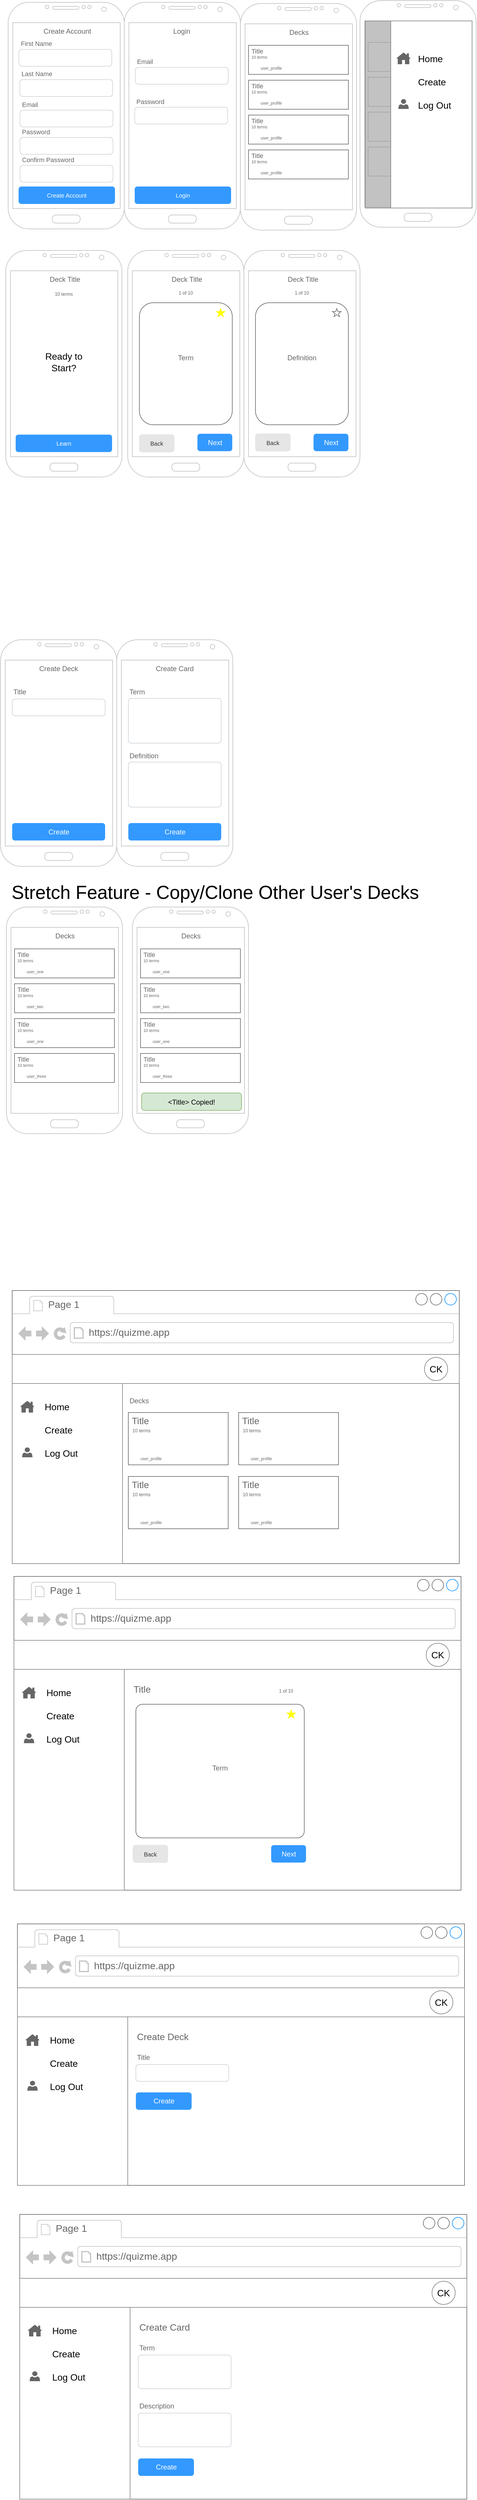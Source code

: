 <mxfile version="12.8.8" type="device"><diagram id="OuZwKVJ5w1KqIGI9nwfH" name="Page-1"><mxGraphModel dx="925" dy="1678" grid="1" gridSize="10" guides="1" tooltips="1" connect="1" arrows="1" fold="1" page="1" pageScale="1" pageWidth="850" pageHeight="1100" math="0" shadow="0"><root><mxCell id="0"/><mxCell id="1" parent="0"/><mxCell id="SP1t6GCTGv0GeeIMAKuO-4" value="" style="verticalLabelPosition=bottom;verticalAlign=top;html=1;shadow=0;dashed=0;strokeWidth=1;shape=mxgraph.android.phone2;strokeColor=#c0c0c0;" parent="1" vertex="1"><mxGeometry x="424" y="-1085" width="200" height="390" as="geometry"/></mxCell><mxCell id="SP1t6GCTGv0GeeIMAKuO-5" value="" style="verticalLabelPosition=bottom;verticalAlign=top;html=1;shadow=0;dashed=0;strokeWidth=1;shape=mxgraph.android.phone2;strokeColor=#c0c0c0;" parent="1" vertex="1"><mxGeometry x="20" y="-660" width="200" height="390" as="geometry"/></mxCell><mxCell id="SP1t6GCTGv0GeeIMAKuO-6" value="" style="verticalLabelPosition=bottom;verticalAlign=top;html=1;shadow=0;dashed=0;strokeWidth=1;shape=mxgraph.android.phone2;strokeColor=#c0c0c0;" parent="1" vertex="1"><mxGeometry x="230" y="-660" width="200" height="390" as="geometry"/></mxCell><mxCell id="SP1t6GCTGv0GeeIMAKuO-26" value="" style="rounded=0;whiteSpace=wrap;html=1;fillColor=#FFFFFF;fontSize=8;fontColor=#666666;align=left;strokeColor=#666666;" parent="1" vertex="1"><mxGeometry x="438" y="-1013" width="172" height="50" as="geometry"/></mxCell><mxCell id="SP1t6GCTGv0GeeIMAKuO-27" value="Title" style="text;html=1;strokeColor=none;fillColor=none;align=left;verticalAlign=middle;whiteSpace=wrap;rounded=0;fontSize=11;fontColor=#666666;" parent="1" vertex="1"><mxGeometry x="441" y="-1013" width="40" height="20" as="geometry"/></mxCell><mxCell id="SP1t6GCTGv0GeeIMAKuO-28" value="10 terms" style="text;html=1;strokeColor=none;fillColor=none;align=left;verticalAlign=middle;whiteSpace=wrap;rounded=0;fontSize=7;fontColor=#666666;" parent="1" vertex="1"><mxGeometry x="441" y="-1002" width="40" height="20" as="geometry"/></mxCell><mxCell id="SP1t6GCTGv0GeeIMAKuO-29" value="" style="shape=image;html=1;verticalAlign=top;verticalLabelPosition=bottom;labelBackgroundColor=#ffffff;imageAspect=0;aspect=fixed;image=https://cdn3.iconfinder.com/data/icons/google-material-design-icons/48/ic_account_circle_48px-128.png;strokeColor=#666666;fillColor=#FFFFFF;fontSize=7;fontColor=#666666;align=left;" parent="1" vertex="1"><mxGeometry x="443" y="-979" width="12" height="12" as="geometry"/></mxCell><mxCell id="SP1t6GCTGv0GeeIMAKuO-30" value="user_profile" style="text;html=1;strokeColor=none;fillColor=none;align=left;verticalAlign=middle;whiteSpace=wrap;rounded=0;fontSize=7;fontColor=#666666;" parent="1" vertex="1"><mxGeometry x="457" y="-983" width="40" height="20" as="geometry"/></mxCell><mxCell id="SP1t6GCTGv0GeeIMAKuO-31" value="" style="rounded=0;whiteSpace=wrap;html=1;fillColor=#FFFFFF;fontSize=8;fontColor=#666666;align=left;strokeColor=#666666;" parent="1" vertex="1"><mxGeometry x="438" y="-953" width="172" height="50" as="geometry"/></mxCell><mxCell id="SP1t6GCTGv0GeeIMAKuO-32" value="Title" style="text;html=1;strokeColor=none;fillColor=none;align=left;verticalAlign=middle;whiteSpace=wrap;rounded=0;fontSize=11;fontColor=#666666;" parent="1" vertex="1"><mxGeometry x="441" y="-953" width="40" height="20" as="geometry"/></mxCell><mxCell id="SP1t6GCTGv0GeeIMAKuO-33" value="10 terms" style="text;html=1;strokeColor=none;fillColor=none;align=left;verticalAlign=middle;whiteSpace=wrap;rounded=0;fontSize=7;fontColor=#666666;" parent="1" vertex="1"><mxGeometry x="441" y="-942" width="40" height="20" as="geometry"/></mxCell><mxCell id="SP1t6GCTGv0GeeIMAKuO-34" value="" style="shape=image;html=1;verticalAlign=top;verticalLabelPosition=bottom;labelBackgroundColor=#ffffff;imageAspect=0;aspect=fixed;image=https://cdn3.iconfinder.com/data/icons/google-material-design-icons/48/ic_account_circle_48px-128.png;strokeColor=#666666;fillColor=#FFFFFF;fontSize=7;fontColor=#666666;align=left;" parent="1" vertex="1"><mxGeometry x="443" y="-919" width="12" height="12" as="geometry"/></mxCell><mxCell id="SP1t6GCTGv0GeeIMAKuO-35" value="user_profile" style="text;html=1;strokeColor=none;fillColor=none;align=left;verticalAlign=middle;whiteSpace=wrap;rounded=0;fontSize=7;fontColor=#666666;" parent="1" vertex="1"><mxGeometry x="457" y="-923" width="40" height="20" as="geometry"/></mxCell><mxCell id="SP1t6GCTGv0GeeIMAKuO-36" value="" style="rounded=0;whiteSpace=wrap;html=1;fillColor=#FFFFFF;fontSize=8;fontColor=#666666;align=left;strokeColor=#666666;" parent="1" vertex="1"><mxGeometry x="438" y="-893" width="172" height="50" as="geometry"/></mxCell><mxCell id="SP1t6GCTGv0GeeIMAKuO-37" value="Title" style="text;html=1;strokeColor=none;fillColor=none;align=left;verticalAlign=middle;whiteSpace=wrap;rounded=0;fontSize=11;fontColor=#666666;" parent="1" vertex="1"><mxGeometry x="441" y="-893" width="40" height="20" as="geometry"/></mxCell><mxCell id="SP1t6GCTGv0GeeIMAKuO-38" value="10 terms" style="text;html=1;strokeColor=none;fillColor=none;align=left;verticalAlign=middle;whiteSpace=wrap;rounded=0;fontSize=7;fontColor=#666666;" parent="1" vertex="1"><mxGeometry x="441" y="-882" width="40" height="20" as="geometry"/></mxCell><mxCell id="SP1t6GCTGv0GeeIMAKuO-39" value="" style="shape=image;html=1;verticalAlign=top;verticalLabelPosition=bottom;labelBackgroundColor=#ffffff;imageAspect=0;aspect=fixed;image=https://cdn3.iconfinder.com/data/icons/google-material-design-icons/48/ic_account_circle_48px-128.png;strokeColor=#666666;fillColor=#FFFFFF;fontSize=7;fontColor=#666666;align=left;" parent="1" vertex="1"><mxGeometry x="443" y="-859" width="12" height="12" as="geometry"/></mxCell><mxCell id="SP1t6GCTGv0GeeIMAKuO-40" value="user_profile" style="text;html=1;strokeColor=none;fillColor=none;align=left;verticalAlign=middle;whiteSpace=wrap;rounded=0;fontSize=7;fontColor=#666666;" parent="1" vertex="1"><mxGeometry x="457" y="-863" width="40" height="20" as="geometry"/></mxCell><mxCell id="SP1t6GCTGv0GeeIMAKuO-41" value="" style="rounded=0;whiteSpace=wrap;html=1;fillColor=#FFFFFF;fontSize=8;fontColor=#666666;align=left;strokeColor=#666666;" parent="1" vertex="1"><mxGeometry x="438" y="-833" width="172" height="50" as="geometry"/></mxCell><mxCell id="SP1t6GCTGv0GeeIMAKuO-42" value="Title" style="text;html=1;strokeColor=none;fillColor=none;align=left;verticalAlign=middle;whiteSpace=wrap;rounded=0;fontSize=11;fontColor=#666666;" parent="1" vertex="1"><mxGeometry x="441" y="-833" width="40" height="20" as="geometry"/></mxCell><mxCell id="SP1t6GCTGv0GeeIMAKuO-43" value="10 terms" style="text;html=1;strokeColor=none;fillColor=none;align=left;verticalAlign=middle;whiteSpace=wrap;rounded=0;fontSize=7;fontColor=#666666;" parent="1" vertex="1"><mxGeometry x="441" y="-822" width="40" height="20" as="geometry"/></mxCell><mxCell id="SP1t6GCTGv0GeeIMAKuO-44" value="" style="shape=image;html=1;verticalAlign=top;verticalLabelPosition=bottom;labelBackgroundColor=#ffffff;imageAspect=0;aspect=fixed;image=https://cdn3.iconfinder.com/data/icons/google-material-design-icons/48/ic_account_circle_48px-128.png;strokeColor=#666666;fillColor=#FFFFFF;fontSize=7;fontColor=#666666;align=left;" parent="1" vertex="1"><mxGeometry x="443" y="-799" width="12" height="12" as="geometry"/></mxCell><mxCell id="SP1t6GCTGv0GeeIMAKuO-45" value="user_profile" style="text;html=1;strokeColor=none;fillColor=none;align=left;verticalAlign=middle;whiteSpace=wrap;rounded=0;fontSize=7;fontColor=#666666;" parent="1" vertex="1"><mxGeometry x="457" y="-803" width="40" height="20" as="geometry"/></mxCell><mxCell id="SP1t6GCTGv0GeeIMAKuO-47" value="10 terms" style="text;html=1;strokeColor=none;fillColor=none;align=center;verticalAlign=middle;whiteSpace=wrap;rounded=0;fontSize=8;fontColor=#666666;" parent="1" vertex="1"><mxGeometry x="78.25" y="-595" width="83.5" height="20" as="geometry"/></mxCell><mxCell id="SP1t6GCTGv0GeeIMAKuO-48" value="Learn" style="rounded=1;html=1;shadow=0;dashed=0;whiteSpace=wrap;fontSize=10;fillColor=#3399FF;align=center;strokeColor=none;fontColor=#ffffff;gradientColor=none;" parent="1" vertex="1"><mxGeometry x="37" y="-343" width="166" height="30" as="geometry"/></mxCell><mxCell id="SP1t6GCTGv0GeeIMAKuO-49" value="" style="rounded=1;whiteSpace=wrap;html=1;strokeColor=#666666;fillColor=#FFFFFF;fontSize=12;fontColor=#666666;align=center;" parent="1" vertex="1"><mxGeometry x="250" y="-570" width="160" height="210" as="geometry"/></mxCell><mxCell id="SP1t6GCTGv0GeeIMAKuO-50" value="" style="verticalLabelPosition=bottom;verticalAlign=top;html=1;shape=mxgraph.basic.star;strokeColor=#FFFF00;fillColor=#FFFF00;fontSize=12;fontColor=#666666;align=center;" parent="1" vertex="1"><mxGeometry x="382.5" y="-560" width="15" height="14" as="geometry"/></mxCell><mxCell id="SP1t6GCTGv0GeeIMAKuO-51" value="Term" style="text;html=1;strokeColor=none;fillColor=none;align=center;verticalAlign=middle;whiteSpace=wrap;rounded=0;fontSize=12;fontColor=#666666;" parent="1" vertex="1"><mxGeometry x="310" y="-485" width="40" height="20" as="geometry"/></mxCell><mxCell id="SP1t6GCTGv0GeeIMAKuO-59" value="" style="verticalLabelPosition=bottom;verticalAlign=top;html=1;shadow=0;dashed=0;strokeWidth=1;shape=mxgraph.android.phone2;strokeColor=#c0c0c0;" parent="1" vertex="1"><mxGeometry x="430" y="-660" width="200" height="390" as="geometry"/></mxCell><mxCell id="SP1t6GCTGv0GeeIMAKuO-64" value="" style="rounded=1;whiteSpace=wrap;html=1;strokeColor=#666666;fillColor=#FFFFFF;fontSize=12;fontColor=#666666;align=center;" parent="1" vertex="1"><mxGeometry x="450" y="-570" width="160" height="210" as="geometry"/></mxCell><mxCell id="SP1t6GCTGv0GeeIMAKuO-65" value="" style="verticalLabelPosition=bottom;verticalAlign=top;html=1;shape=mxgraph.basic.star;strokeColor=#666666;fillColor=#FFFFFF;fontSize=12;fontColor=#666666;align=center;" parent="1" vertex="1"><mxGeometry x="582.5" y="-560" width="15" height="14" as="geometry"/></mxCell><mxCell id="SP1t6GCTGv0GeeIMAKuO-66" value="Definition" style="text;html=1;strokeColor=none;fillColor=none;align=center;verticalAlign=middle;whiteSpace=wrap;rounded=0;fontSize=12;fontColor=#666666;" parent="1" vertex="1"><mxGeometry x="510" y="-485" width="40" height="20" as="geometry"/></mxCell><mxCell id="BT5FRDR0MFuyT3smgkNW-2" value="Back" style="rounded=1;html=1;shadow=0;dashed=0;whiteSpace=wrap;fontSize=10;fillColor=#E6E6E6;align=center;strokeColor=#E6E6E6;fontColor=#333333;" parent="1" vertex="1"><mxGeometry x="250" y="-343" width="60" height="30" as="geometry"/></mxCell><mxCell id="BT5FRDR0MFuyT3smgkNW-3" value="Next" style="rounded=1;fillColor=#3399FF;align=center;strokeColor=none;html=1;fontColor=#ffffff;fontSize=12" parent="1" vertex="1"><mxGeometry x="350" y="-344.5" width="60" height="30" as="geometry"/></mxCell><mxCell id="BT5FRDR0MFuyT3smgkNW-6" value="Next" style="rounded=1;fillColor=#3399FF;align=center;strokeColor=none;html=1;fontColor=#ffffff;fontSize=12" parent="1" vertex="1"><mxGeometry x="550" y="-344.5" width="60" height="30" as="geometry"/></mxCell><mxCell id="BT5FRDR0MFuyT3smgkNW-7" value="Back" style="rounded=1;html=1;shadow=0;dashed=0;whiteSpace=wrap;fontSize=10;fillColor=#E6E6E6;align=center;strokeColor=#E6E6E6;fontColor=#333333;" parent="1" vertex="1"><mxGeometry x="450" y="-344.5" width="60" height="30" as="geometry"/></mxCell><mxCell id="BT5FRDR0MFuyT3smgkNW-8" value="" style="strokeWidth=1;shadow=0;dashed=0;align=center;html=1;shape=mxgraph.mockup.containers.browserWindow;rSize=0;strokeColor=#666666;strokeColor2=#008cff;strokeColor3=#c4c4c4;mainText=,;recursiveResize=0;fillColor=none;gradientColor=none;" parent="1" vertex="1"><mxGeometry x="31" y="1130" width="770" height="470" as="geometry"/></mxCell><mxCell id="BT5FRDR0MFuyT3smgkNW-9" value="Page 1" style="strokeWidth=1;shadow=0;dashed=0;align=center;html=1;shape=mxgraph.mockup.containers.anchor;fontSize=17;fontColor=#666666;align=left;" parent="BT5FRDR0MFuyT3smgkNW-8" vertex="1"><mxGeometry x="60" y="12" width="110" height="26" as="geometry"/></mxCell><mxCell id="BT5FRDR0MFuyT3smgkNW-10" value="https://quizme.app" style="strokeWidth=1;shadow=0;dashed=0;align=center;html=1;shape=mxgraph.mockup.containers.anchor;rSize=0;fontSize=17;fontColor=#666666;align=left;" parent="BT5FRDR0MFuyT3smgkNW-8" vertex="1"><mxGeometry x="130" y="60" width="250" height="26" as="geometry"/></mxCell><mxCell id="BT5FRDR0MFuyT3smgkNW-32" value="" style="rounded=0;whiteSpace=wrap;html=1;strokeColor=#808080;fillColor=none;gradientColor=none;" parent="BT5FRDR0MFuyT3smgkNW-8" vertex="1"><mxGeometry y="110" width="770" height="50" as="geometry"/></mxCell><mxCell id="BT5FRDR0MFuyT3smgkNW-44" value="" style="ellipse;whiteSpace=wrap;html=1;aspect=fixed;strokeColor=#808080;fillColor=none;gradientColor=none;fontSize=16;align=left;" parent="BT5FRDR0MFuyT3smgkNW-8" vertex="1"><mxGeometry x="710" y="115" width="40" height="40" as="geometry"/></mxCell><mxCell id="BT5FRDR0MFuyT3smgkNW-45" value="CK" style="text;html=1;strokeColor=none;fillColor=none;align=center;verticalAlign=middle;whiteSpace=wrap;rounded=0;fontSize=16;" parent="BT5FRDR0MFuyT3smgkNW-8" vertex="1"><mxGeometry x="710" y="125" width="40" height="20" as="geometry"/></mxCell><mxCell id="BT5FRDR0MFuyT3smgkNW-11" value="Decks" style="text;html=1;strokeColor=none;fillColor=none;align=left;verticalAlign=middle;whiteSpace=wrap;rounded=0;fontColor=#666666;fontSize=12;" parent="BT5FRDR0MFuyT3smgkNW-8" vertex="1"><mxGeometry x="200" y="180" width="40" height="20" as="geometry"/></mxCell><mxCell id="BT5FRDR0MFuyT3smgkNW-12" value="" style="rounded=0;whiteSpace=wrap;html=1;fillColor=#FFFFFF;fontSize=8;fontColor=#666666;align=left;strokeColor=#666666;" parent="BT5FRDR0MFuyT3smgkNW-8" vertex="1"><mxGeometry x="200" y="210" width="172" height="90" as="geometry"/></mxCell><mxCell id="BT5FRDR0MFuyT3smgkNW-13" value="Title" style="text;html=1;strokeColor=none;fillColor=none;align=left;verticalAlign=middle;whiteSpace=wrap;rounded=0;fontSize=16;fontColor=#666666;" parent="BT5FRDR0MFuyT3smgkNW-8" vertex="1"><mxGeometry x="204" y="214" width="40" height="20" as="geometry"/></mxCell><mxCell id="BT5FRDR0MFuyT3smgkNW-14" value="10 terms" style="text;html=1;strokeColor=none;fillColor=none;align=left;verticalAlign=middle;whiteSpace=wrap;rounded=0;fontSize=8;fontColor=#666666;" parent="BT5FRDR0MFuyT3smgkNW-8" vertex="1"><mxGeometry x="205" y="231" width="40" height="20" as="geometry"/></mxCell><mxCell id="BT5FRDR0MFuyT3smgkNW-15" value="" style="shape=image;html=1;verticalAlign=top;verticalLabelPosition=bottom;labelBackgroundColor=#ffffff;imageAspect=0;aspect=fixed;image=https://cdn3.iconfinder.com/data/icons/google-material-design-icons/48/ic_account_circle_48px-128.png;strokeColor=#666666;fillColor=#FFFFFF;fontSize=7;fontColor=#666666;align=left;" parent="BT5FRDR0MFuyT3smgkNW-8" vertex="1"><mxGeometry x="205" y="285" width="12" height="12" as="geometry"/></mxCell><mxCell id="BT5FRDR0MFuyT3smgkNW-16" value="user_profile" style="text;html=1;strokeColor=none;fillColor=none;align=left;verticalAlign=middle;whiteSpace=wrap;rounded=0;fontSize=7;fontColor=#666666;" parent="BT5FRDR0MFuyT3smgkNW-8" vertex="1"><mxGeometry x="219" y="280" width="40" height="20" as="geometry"/></mxCell><mxCell id="BT5FRDR0MFuyT3smgkNW-48" value="" style="rounded=0;whiteSpace=wrap;html=1;fillColor=#FFFFFF;fontSize=8;fontColor=#666666;align=left;strokeColor=#666666;" parent="BT5FRDR0MFuyT3smgkNW-8" vertex="1"><mxGeometry x="390" y="210" width="172" height="90" as="geometry"/></mxCell><mxCell id="BT5FRDR0MFuyT3smgkNW-49" value="Title" style="text;html=1;strokeColor=none;fillColor=none;align=left;verticalAlign=middle;whiteSpace=wrap;rounded=0;fontSize=16;fontColor=#666666;" parent="BT5FRDR0MFuyT3smgkNW-8" vertex="1"><mxGeometry x="394" y="214" width="40" height="20" as="geometry"/></mxCell><mxCell id="BT5FRDR0MFuyT3smgkNW-50" value="10 terms" style="text;html=1;strokeColor=none;fillColor=none;align=left;verticalAlign=middle;whiteSpace=wrap;rounded=0;fontSize=8;fontColor=#666666;" parent="BT5FRDR0MFuyT3smgkNW-8" vertex="1"><mxGeometry x="395" y="231" width="40" height="20" as="geometry"/></mxCell><mxCell id="BT5FRDR0MFuyT3smgkNW-51" value="" style="shape=image;html=1;verticalAlign=top;verticalLabelPosition=bottom;labelBackgroundColor=#ffffff;imageAspect=0;aspect=fixed;image=https://cdn3.iconfinder.com/data/icons/google-material-design-icons/48/ic_account_circle_48px-128.png;strokeColor=#666666;fillColor=#FFFFFF;fontSize=7;fontColor=#666666;align=left;" parent="BT5FRDR0MFuyT3smgkNW-8" vertex="1"><mxGeometry x="395" y="285" width="12" height="12" as="geometry"/></mxCell><mxCell id="BT5FRDR0MFuyT3smgkNW-52" value="user_profile" style="text;html=1;strokeColor=none;fillColor=none;align=left;verticalAlign=middle;whiteSpace=wrap;rounded=0;fontSize=7;fontColor=#666666;" parent="BT5FRDR0MFuyT3smgkNW-8" vertex="1"><mxGeometry x="409" y="280" width="40" height="20" as="geometry"/></mxCell><mxCell id="BT5FRDR0MFuyT3smgkNW-53" value="" style="rounded=0;whiteSpace=wrap;html=1;fillColor=#FFFFFF;fontSize=8;fontColor=#666666;align=left;strokeColor=#666666;" parent="BT5FRDR0MFuyT3smgkNW-8" vertex="1"><mxGeometry x="200" y="320" width="172" height="90" as="geometry"/></mxCell><mxCell id="BT5FRDR0MFuyT3smgkNW-54" value="Title" style="text;html=1;strokeColor=none;fillColor=none;align=left;verticalAlign=middle;whiteSpace=wrap;rounded=0;fontSize=16;fontColor=#666666;" parent="BT5FRDR0MFuyT3smgkNW-8" vertex="1"><mxGeometry x="204" y="324" width="40" height="20" as="geometry"/></mxCell><mxCell id="BT5FRDR0MFuyT3smgkNW-55" value="10 terms" style="text;html=1;strokeColor=none;fillColor=none;align=left;verticalAlign=middle;whiteSpace=wrap;rounded=0;fontSize=8;fontColor=#666666;" parent="BT5FRDR0MFuyT3smgkNW-8" vertex="1"><mxGeometry x="205" y="341" width="40" height="20" as="geometry"/></mxCell><mxCell id="BT5FRDR0MFuyT3smgkNW-56" value="" style="shape=image;html=1;verticalAlign=top;verticalLabelPosition=bottom;labelBackgroundColor=#ffffff;imageAspect=0;aspect=fixed;image=https://cdn3.iconfinder.com/data/icons/google-material-design-icons/48/ic_account_circle_48px-128.png;strokeColor=#666666;fillColor=#FFFFFF;fontSize=7;fontColor=#666666;align=left;" parent="BT5FRDR0MFuyT3smgkNW-8" vertex="1"><mxGeometry x="205" y="395" width="12" height="12" as="geometry"/></mxCell><mxCell id="BT5FRDR0MFuyT3smgkNW-57" value="user_profile" style="text;html=1;strokeColor=none;fillColor=none;align=left;verticalAlign=middle;whiteSpace=wrap;rounded=0;fontSize=7;fontColor=#666666;" parent="BT5FRDR0MFuyT3smgkNW-8" vertex="1"><mxGeometry x="219" y="390" width="40" height="20" as="geometry"/></mxCell><mxCell id="BT5FRDR0MFuyT3smgkNW-58" value="" style="rounded=0;whiteSpace=wrap;html=1;fillColor=#FFFFFF;fontSize=8;fontColor=#666666;align=left;strokeColor=#666666;" parent="BT5FRDR0MFuyT3smgkNW-8" vertex="1"><mxGeometry x="390" y="320" width="172" height="90" as="geometry"/></mxCell><mxCell id="BT5FRDR0MFuyT3smgkNW-59" value="Title" style="text;html=1;strokeColor=none;fillColor=none;align=left;verticalAlign=middle;whiteSpace=wrap;rounded=0;fontSize=16;fontColor=#666666;" parent="BT5FRDR0MFuyT3smgkNW-8" vertex="1"><mxGeometry x="394" y="324" width="40" height="20" as="geometry"/></mxCell><mxCell id="BT5FRDR0MFuyT3smgkNW-60" value="10 terms" style="text;html=1;strokeColor=none;fillColor=none;align=left;verticalAlign=middle;whiteSpace=wrap;rounded=0;fontSize=8;fontColor=#666666;" parent="BT5FRDR0MFuyT3smgkNW-8" vertex="1"><mxGeometry x="395" y="341" width="40" height="20" as="geometry"/></mxCell><mxCell id="BT5FRDR0MFuyT3smgkNW-61" value="" style="shape=image;html=1;verticalAlign=top;verticalLabelPosition=bottom;labelBackgroundColor=#ffffff;imageAspect=0;aspect=fixed;image=https://cdn3.iconfinder.com/data/icons/google-material-design-icons/48/ic_account_circle_48px-128.png;strokeColor=#666666;fillColor=#FFFFFF;fontSize=7;fontColor=#666666;align=left;" parent="BT5FRDR0MFuyT3smgkNW-8" vertex="1"><mxGeometry x="395" y="395" width="12" height="12" as="geometry"/></mxCell><mxCell id="BT5FRDR0MFuyT3smgkNW-62" value="user_profile" style="text;html=1;strokeColor=none;fillColor=none;align=left;verticalAlign=middle;whiteSpace=wrap;rounded=0;fontSize=7;fontColor=#666666;" parent="BT5FRDR0MFuyT3smgkNW-8" vertex="1"><mxGeometry x="409" y="390" width="40" height="20" as="geometry"/></mxCell><mxCell id="BT5FRDR0MFuyT3smgkNW-34" value="" style="rounded=0;whiteSpace=wrap;html=1;strokeColor=#808080;fillColor=none;gradientColor=none;" parent="1" vertex="1"><mxGeometry x="31" y="1290" width="190" height="310" as="geometry"/></mxCell><mxCell id="BT5FRDR0MFuyT3smgkNW-35" value="" style="pointerEvents=1;shadow=0;dashed=0;html=1;strokeColor=none;labelPosition=center;verticalLabelPosition=bottom;verticalAlign=top;outlineConnect=0;align=center;shape=mxgraph.office.concepts.home;fillColor=#666666;fontColor=#808080;" parent="1" vertex="1"><mxGeometry x="45" y="1320" width="24" height="20" as="geometry"/></mxCell><mxCell id="BT5FRDR0MFuyT3smgkNW-36" value="Home" style="text;html=1;strokeColor=none;fillColor=none;align=left;verticalAlign=middle;whiteSpace=wrap;rounded=0;fontSize=16;" parent="1" vertex="1"><mxGeometry x="85" y="1320" width="110" height="20" as="geometry"/></mxCell><mxCell id="BT5FRDR0MFuyT3smgkNW-39" value="Create" style="text;html=1;strokeColor=none;fillColor=none;align=left;verticalAlign=middle;whiteSpace=wrap;rounded=0;fontSize=16;" parent="1" vertex="1"><mxGeometry x="85" y="1360" width="110" height="20" as="geometry"/></mxCell><mxCell id="BT5FRDR0MFuyT3smgkNW-41" value="Log Out" style="text;html=1;strokeColor=none;fillColor=none;align=left;verticalAlign=middle;whiteSpace=wrap;rounded=0;fontSize=16;" parent="1" vertex="1"><mxGeometry x="85" y="1400" width="110" height="20" as="geometry"/></mxCell><mxCell id="BT5FRDR0MFuyT3smgkNW-42" value="" style="shape=image;html=1;verticalAlign=top;verticalLabelPosition=bottom;labelBackgroundColor=#ffffff;imageAspect=0;aspect=fixed;image=https://cdn2.iconfinder.com/data/icons/flat-ui-icons-24-px/24/new-24-128.png;fontColor=#666666;imageBackground=none;imageBorder=none;fillOpacity=100;" parent="1" vertex="1"><mxGeometry x="46" y="1360" width="22" height="22" as="geometry"/></mxCell><mxCell id="BT5FRDR0MFuyT3smgkNW-43" value="" style="pointerEvents=1;shadow=0;dashed=0;html=1;strokeColor=none;labelPosition=center;verticalLabelPosition=bottom;verticalAlign=top;align=center;fillColor=#666666;shape=mxgraph.mscae.intune.account_portal;fontColor=#808080;" parent="1" vertex="1"><mxGeometry x="48" y="1400" width="18" height="17" as="geometry"/></mxCell><mxCell id="BT5FRDR0MFuyT3smgkNW-63" value="" style="strokeWidth=1;shadow=0;dashed=0;align=center;html=1;shape=mxgraph.mockup.containers.browserWindow;rSize=0;strokeColor=#666666;strokeColor2=#008cff;strokeColor3=#c4c4c4;mainText=,;recursiveResize=0;fillColor=none;gradientColor=none;" parent="1" vertex="1"><mxGeometry x="34" y="1622" width="770" height="540" as="geometry"/></mxCell><mxCell id="BT5FRDR0MFuyT3smgkNW-64" value="Page 1" style="strokeWidth=1;shadow=0;dashed=0;align=center;html=1;shape=mxgraph.mockup.containers.anchor;fontSize=17;fontColor=#666666;align=left;" parent="BT5FRDR0MFuyT3smgkNW-63" vertex="1"><mxGeometry x="60" y="12" width="110" height="26" as="geometry"/></mxCell><mxCell id="BT5FRDR0MFuyT3smgkNW-65" value="https://quizme.app" style="strokeWidth=1;shadow=0;dashed=0;align=center;html=1;shape=mxgraph.mockup.containers.anchor;rSize=0;fontSize=17;fontColor=#666666;align=left;" parent="BT5FRDR0MFuyT3smgkNW-63" vertex="1"><mxGeometry x="130" y="60" width="250" height="26" as="geometry"/></mxCell><mxCell id="BT5FRDR0MFuyT3smgkNW-66" value="" style="rounded=0;whiteSpace=wrap;html=1;strokeColor=#808080;fillColor=none;gradientColor=none;" parent="BT5FRDR0MFuyT3smgkNW-63" vertex="1"><mxGeometry y="110" width="770" height="50" as="geometry"/></mxCell><mxCell id="BT5FRDR0MFuyT3smgkNW-67" value="" style="ellipse;whiteSpace=wrap;html=1;aspect=fixed;strokeColor=#808080;fillColor=none;gradientColor=none;fontSize=16;align=left;" parent="BT5FRDR0MFuyT3smgkNW-63" vertex="1"><mxGeometry x="710" y="115" width="40" height="40" as="geometry"/></mxCell><mxCell id="BT5FRDR0MFuyT3smgkNW-68" value="CK" style="text;html=1;strokeColor=none;fillColor=none;align=center;verticalAlign=middle;whiteSpace=wrap;rounded=0;fontSize=16;" parent="BT5FRDR0MFuyT3smgkNW-63" vertex="1"><mxGeometry x="710" y="125" width="40" height="20" as="geometry"/></mxCell><mxCell id="BT5FRDR0MFuyT3smgkNW-71" value="Title" style="text;html=1;strokeColor=none;fillColor=none;align=left;verticalAlign=middle;whiteSpace=wrap;rounded=0;fontSize=16;fontColor=#666666;" parent="BT5FRDR0MFuyT3smgkNW-63" vertex="1"><mxGeometry x="204" y="184" width="40" height="20" as="geometry"/></mxCell><mxCell id="BT5FRDR0MFuyT3smgkNW-103" value="" style="rounded=1;whiteSpace=wrap;html=1;strokeColor=#666666;fillColor=#FFFFFF;fontSize=12;fontColor=#666666;align=center;arcSize=5;" parent="BT5FRDR0MFuyT3smgkNW-63" vertex="1"><mxGeometry x="210" y="220" width="290" height="230" as="geometry"/></mxCell><mxCell id="BT5FRDR0MFuyT3smgkNW-104" value="" style="verticalLabelPosition=bottom;verticalAlign=top;html=1;shape=mxgraph.basic.star;strokeColor=#FFFF00;fillColor=#FFFF00;fontSize=12;fontColor=#666666;align=center;" parent="BT5FRDR0MFuyT3smgkNW-63" vertex="1"><mxGeometry x="470" y="230" width="15" height="14" as="geometry"/></mxCell><mxCell id="BT5FRDR0MFuyT3smgkNW-105" value="Term" style="text;html=1;strokeColor=none;fillColor=none;align=center;verticalAlign=middle;whiteSpace=wrap;rounded=0;fontSize=12;fontColor=#666666;" parent="BT5FRDR0MFuyT3smgkNW-63" vertex="1"><mxGeometry x="335" y="320" width="40" height="20" as="geometry"/></mxCell><mxCell id="BT5FRDR0MFuyT3smgkNW-106" value="Back" style="rounded=1;html=1;shadow=0;dashed=0;whiteSpace=wrap;fontSize=10;fillColor=#E6E6E6;align=center;strokeColor=#E6E6E6;fontColor=#333333;" parent="BT5FRDR0MFuyT3smgkNW-63" vertex="1"><mxGeometry x="205" y="462.5" width="60" height="30" as="geometry"/></mxCell><mxCell id="BT5FRDR0MFuyT3smgkNW-107" value="Next" style="rounded=1;fillColor=#3399FF;align=center;strokeColor=none;html=1;fontColor=#ffffff;fontSize=12" parent="BT5FRDR0MFuyT3smgkNW-63" vertex="1"><mxGeometry x="443" y="462.5" width="60" height="30" as="geometry"/></mxCell><mxCell id="BT5FRDR0MFuyT3smgkNW-109" value="1 of 10" style="text;html=1;strokeColor=none;fillColor=none;align=right;verticalAlign=middle;whiteSpace=wrap;rounded=0;fontSize=8;fontColor=#666666;" parent="BT5FRDR0MFuyT3smgkNW-63" vertex="1"><mxGeometry x="420" y="187" width="63" height="20" as="geometry"/></mxCell><mxCell id="BT5FRDR0MFuyT3smgkNW-90" value="" style="rounded=0;whiteSpace=wrap;html=1;strokeColor=#808080;fillColor=none;gradientColor=none;" parent="1" vertex="1"><mxGeometry x="34" y="1782" width="190" height="380" as="geometry"/></mxCell><mxCell id="BT5FRDR0MFuyT3smgkNW-91" value="" style="pointerEvents=1;shadow=0;dashed=0;html=1;strokeColor=none;labelPosition=center;verticalLabelPosition=bottom;verticalAlign=top;outlineConnect=0;align=center;shape=mxgraph.office.concepts.home;fillColor=#666666;fontColor=#808080;" parent="1" vertex="1"><mxGeometry x="48" y="1812" width="24" height="20" as="geometry"/></mxCell><mxCell id="BT5FRDR0MFuyT3smgkNW-92" value="Home" style="text;html=1;strokeColor=none;fillColor=none;align=left;verticalAlign=middle;whiteSpace=wrap;rounded=0;fontSize=16;" parent="1" vertex="1"><mxGeometry x="88" y="1812" width="110" height="20" as="geometry"/></mxCell><mxCell id="BT5FRDR0MFuyT3smgkNW-93" value="Create" style="text;html=1;strokeColor=none;fillColor=none;align=left;verticalAlign=middle;whiteSpace=wrap;rounded=0;fontSize=16;" parent="1" vertex="1"><mxGeometry x="88" y="1852" width="110" height="20" as="geometry"/></mxCell><mxCell id="BT5FRDR0MFuyT3smgkNW-94" value="Log Out" style="text;html=1;strokeColor=none;fillColor=none;align=left;verticalAlign=middle;whiteSpace=wrap;rounded=0;fontSize=16;" parent="1" vertex="1"><mxGeometry x="88" y="1892" width="110" height="20" as="geometry"/></mxCell><mxCell id="BT5FRDR0MFuyT3smgkNW-95" value="" style="shape=image;html=1;verticalAlign=top;verticalLabelPosition=bottom;labelBackgroundColor=#ffffff;imageAspect=0;aspect=fixed;image=https://cdn2.iconfinder.com/data/icons/flat-ui-icons-24-px/24/new-24-128.png;fontColor=#666666;imageBackground=none;imageBorder=none;fillOpacity=100;" parent="1" vertex="1"><mxGeometry x="49" y="1852" width="22" height="22" as="geometry"/></mxCell><mxCell id="BT5FRDR0MFuyT3smgkNW-96" value="" style="pointerEvents=1;shadow=0;dashed=0;html=1;strokeColor=none;labelPosition=center;verticalLabelPosition=bottom;verticalAlign=top;align=center;fillColor=#666666;shape=mxgraph.mscae.intune.account_portal;fontColor=#808080;" parent="1" vertex="1"><mxGeometry x="51" y="1892" width="18" height="17" as="geometry"/></mxCell><mxCell id="BT5FRDR0MFuyT3smgkNW-110" value="" style="verticalLabelPosition=bottom;verticalAlign=top;html=1;shadow=0;dashed=0;strokeWidth=1;shape=mxgraph.android.phone2;strokeColor=#c0c0c0;" parent="1" vertex="1"><mxGeometry x="11" y="10" width="200" height="390" as="geometry"/></mxCell><mxCell id="BT5FRDR0MFuyT3smgkNW-126" value="Create" style="rounded=1;fillColor=#3399FF;align=center;strokeColor=none;html=1;fontColor=#ffffff;fontSize=12" parent="1" vertex="1"><mxGeometry x="31" y="325.5" width="160" height="30" as="geometry"/></mxCell><mxCell id="BT5FRDR0MFuyT3smgkNW-128" value="" style="verticalLabelPosition=bottom;verticalAlign=top;html=1;shadow=0;dashed=0;strokeWidth=1;shape=mxgraph.android.phone2;strokeColor=#c0c0c0;" parent="1" vertex="1"><mxGeometry x="211" y="10" width="200" height="390" as="geometry"/></mxCell><mxCell id="BT5FRDR0MFuyT3smgkNW-133" value="" style="html=1;shadow=0;dashed=0;shape=mxgraph.bootstrap.rrect;rSize=5;strokeColor=#CED4DA;html=1;whiteSpace=wrap;fillColor=#FFFFFF;fontColor=#7D868C;align=left;spacing=15;fontSize=14;" parent="1" vertex="1"><mxGeometry x="231" y="111" width="160" height="77" as="geometry"/></mxCell><mxCell id="BT5FRDR0MFuyT3smgkNW-135" value="Create" style="rounded=1;fillColor=#3399FF;align=center;strokeColor=none;html=1;fontColor=#ffffff;fontSize=12" parent="1" vertex="1"><mxGeometry x="231" y="325.5" width="160" height="30" as="geometry"/></mxCell><mxCell id="BT5FRDR0MFuyT3smgkNW-136" value="Term" style="text;html=1;strokeColor=none;fillColor=none;align=left;verticalAlign=middle;whiteSpace=wrap;rounded=0;fontSize=12;fontColor=#666666;" parent="1" vertex="1"><mxGeometry x="231" y="90" width="112" height="20" as="geometry"/></mxCell><mxCell id="BT5FRDR0MFuyT3smgkNW-138" value="" style="html=1;shadow=0;dashed=0;shape=mxgraph.bootstrap.rrect;rSize=5;strokeColor=#CED4DA;html=1;whiteSpace=wrap;fillColor=#FFFFFF;fontColor=#7D868C;align=left;spacing=15;fontSize=14;" parent="1" vertex="1"><mxGeometry x="231" y="220.5" width="160" height="77.5" as="geometry"/></mxCell><mxCell id="BT5FRDR0MFuyT3smgkNW-139" value="Definition" style="text;html=1;strokeColor=none;fillColor=none;align=left;verticalAlign=middle;whiteSpace=wrap;rounded=0;fontSize=12;fontColor=#666666;" parent="1" vertex="1"><mxGeometry x="231" y="200" width="112" height="20" as="geometry"/></mxCell><mxCell id="BT5FRDR0MFuyT3smgkNW-140" value="" style="strokeWidth=1;shadow=0;dashed=0;align=center;html=1;shape=mxgraph.mockup.containers.browserWindow;rSize=0;strokeColor=#666666;strokeColor2=#008cff;strokeColor3=#c4c4c4;mainText=,;recursiveResize=0;fillColor=none;gradientColor=none;" parent="1" vertex="1"><mxGeometry x="40" y="2220" width="770" height="450" as="geometry"/></mxCell><mxCell id="BT5FRDR0MFuyT3smgkNW-141" value="Page 1" style="strokeWidth=1;shadow=0;dashed=0;align=center;html=1;shape=mxgraph.mockup.containers.anchor;fontSize=17;fontColor=#666666;align=left;" parent="BT5FRDR0MFuyT3smgkNW-140" vertex="1"><mxGeometry x="60" y="12" width="110" height="26" as="geometry"/></mxCell><mxCell id="BT5FRDR0MFuyT3smgkNW-142" value="https://quizme.app" style="strokeWidth=1;shadow=0;dashed=0;align=center;html=1;shape=mxgraph.mockup.containers.anchor;rSize=0;fontSize=17;fontColor=#666666;align=left;" parent="BT5FRDR0MFuyT3smgkNW-140" vertex="1"><mxGeometry x="130" y="60" width="250" height="26" as="geometry"/></mxCell><mxCell id="BT5FRDR0MFuyT3smgkNW-143" value="" style="rounded=0;whiteSpace=wrap;html=1;strokeColor=#808080;fillColor=none;gradientColor=none;" parent="BT5FRDR0MFuyT3smgkNW-140" vertex="1"><mxGeometry y="110" width="770" height="50" as="geometry"/></mxCell><mxCell id="BT5FRDR0MFuyT3smgkNW-144" value="" style="ellipse;whiteSpace=wrap;html=1;aspect=fixed;strokeColor=#808080;fillColor=none;gradientColor=none;fontSize=16;align=left;" parent="BT5FRDR0MFuyT3smgkNW-140" vertex="1"><mxGeometry x="710" y="115" width="40" height="40" as="geometry"/></mxCell><mxCell id="BT5FRDR0MFuyT3smgkNW-145" value="CK" style="text;html=1;strokeColor=none;fillColor=none;align=center;verticalAlign=middle;whiteSpace=wrap;rounded=0;fontSize=16;" parent="BT5FRDR0MFuyT3smgkNW-140" vertex="1"><mxGeometry x="710" y="125" width="40" height="20" as="geometry"/></mxCell><mxCell id="BT5FRDR0MFuyT3smgkNW-146" value="Create Deck" style="text;html=1;strokeColor=none;fillColor=none;align=left;verticalAlign=middle;whiteSpace=wrap;rounded=0;fontSize=16;fontColor=#666666;" parent="BT5FRDR0MFuyT3smgkNW-140" vertex="1"><mxGeometry x="204" y="184" width="96" height="20" as="geometry"/></mxCell><mxCell id="BT5FRDR0MFuyT3smgkNW-151" value="Create" style="rounded=1;fillColor=#3399FF;align=center;strokeColor=none;html=1;fontColor=#ffffff;fontSize=12" parent="BT5FRDR0MFuyT3smgkNW-140" vertex="1"><mxGeometry x="204" y="290" width="96" height="30" as="geometry"/></mxCell><mxCell id="BT5FRDR0MFuyT3smgkNW-162" value="" style="html=1;shadow=0;dashed=0;shape=mxgraph.bootstrap.rrect;rSize=5;strokeColor=#CED4DA;html=1;whiteSpace=wrap;fillColor=#FFFFFF;fontColor=#7D868C;align=left;spacing=15;fontSize=14;" parent="BT5FRDR0MFuyT3smgkNW-140" vertex="1"><mxGeometry x="204" y="242" width="160" height="29" as="geometry"/></mxCell><mxCell id="BT5FRDR0MFuyT3smgkNW-163" value="Title" style="text;html=1;strokeColor=none;fillColor=none;align=left;verticalAlign=middle;whiteSpace=wrap;rounded=0;fontSize=12;fontColor=#666666;" parent="BT5FRDR0MFuyT3smgkNW-140" vertex="1"><mxGeometry x="204" y="220" width="112" height="20" as="geometry"/></mxCell><mxCell id="BT5FRDR0MFuyT3smgkNW-153" value="" style="rounded=0;whiteSpace=wrap;html=1;strokeColor=#808080;fillColor=none;gradientColor=none;" parent="1" vertex="1"><mxGeometry x="40" y="2380" width="190" height="290" as="geometry"/></mxCell><mxCell id="BT5FRDR0MFuyT3smgkNW-154" value="" style="pointerEvents=1;shadow=0;dashed=0;html=1;strokeColor=none;labelPosition=center;verticalLabelPosition=bottom;verticalAlign=top;outlineConnect=0;align=center;shape=mxgraph.office.concepts.home;fillColor=#666666;fontColor=#808080;" parent="1" vertex="1"><mxGeometry x="54" y="2410" width="24" height="20" as="geometry"/></mxCell><mxCell id="BT5FRDR0MFuyT3smgkNW-155" value="Home" style="text;html=1;strokeColor=none;fillColor=none;align=left;verticalAlign=middle;whiteSpace=wrap;rounded=0;fontSize=16;" parent="1" vertex="1"><mxGeometry x="94" y="2410" width="110" height="20" as="geometry"/></mxCell><mxCell id="BT5FRDR0MFuyT3smgkNW-156" value="Create" style="text;html=1;strokeColor=none;fillColor=none;align=left;verticalAlign=middle;whiteSpace=wrap;rounded=0;fontSize=16;" parent="1" vertex="1"><mxGeometry x="94" y="2450" width="110" height="20" as="geometry"/></mxCell><mxCell id="BT5FRDR0MFuyT3smgkNW-157" value="Log Out" style="text;html=1;strokeColor=none;fillColor=none;align=left;verticalAlign=middle;whiteSpace=wrap;rounded=0;fontSize=16;" parent="1" vertex="1"><mxGeometry x="94" y="2490" width="110" height="20" as="geometry"/></mxCell><mxCell id="BT5FRDR0MFuyT3smgkNW-158" value="" style="shape=image;html=1;verticalAlign=top;verticalLabelPosition=bottom;labelBackgroundColor=#ffffff;imageAspect=0;aspect=fixed;image=https://cdn2.iconfinder.com/data/icons/flat-ui-icons-24-px/24/new-24-128.png;fontColor=#666666;imageBackground=none;imageBorder=none;fillOpacity=100;" parent="1" vertex="1"><mxGeometry x="55" y="2450" width="22" height="22" as="geometry"/></mxCell><mxCell id="BT5FRDR0MFuyT3smgkNW-159" value="" style="pointerEvents=1;shadow=0;dashed=0;html=1;strokeColor=none;labelPosition=center;verticalLabelPosition=bottom;verticalAlign=top;align=center;fillColor=#666666;shape=mxgraph.mscae.intune.account_portal;fontColor=#808080;" parent="1" vertex="1"><mxGeometry x="57" y="2490" width="18" height="17" as="geometry"/></mxCell><mxCell id="BT5FRDR0MFuyT3smgkNW-164" value="" style="strokeWidth=1;shadow=0;dashed=0;align=center;html=1;shape=mxgraph.mockup.containers.browserWindow;rSize=0;strokeColor=#666666;strokeColor2=#008cff;strokeColor3=#c4c4c4;mainText=,;recursiveResize=0;fillColor=none;gradientColor=none;" parent="1" vertex="1"><mxGeometry x="44" y="2720" width="770" height="490" as="geometry"/></mxCell><mxCell id="BT5FRDR0MFuyT3smgkNW-165" value="Page 1" style="strokeWidth=1;shadow=0;dashed=0;align=center;html=1;shape=mxgraph.mockup.containers.anchor;fontSize=17;fontColor=#666666;align=left;" parent="BT5FRDR0MFuyT3smgkNW-164" vertex="1"><mxGeometry x="60" y="12" width="110" height="26" as="geometry"/></mxCell><mxCell id="BT5FRDR0MFuyT3smgkNW-166" value="https://quizme.app" style="strokeWidth=1;shadow=0;dashed=0;align=center;html=1;shape=mxgraph.mockup.containers.anchor;rSize=0;fontSize=17;fontColor=#666666;align=left;" parent="BT5FRDR0MFuyT3smgkNW-164" vertex="1"><mxGeometry x="130" y="60" width="250" height="26" as="geometry"/></mxCell><mxCell id="BT5FRDR0MFuyT3smgkNW-167" value="" style="rounded=0;whiteSpace=wrap;html=1;strokeColor=#808080;fillColor=none;gradientColor=none;" parent="BT5FRDR0MFuyT3smgkNW-164" vertex="1"><mxGeometry y="110" width="770" height="50" as="geometry"/></mxCell><mxCell id="BT5FRDR0MFuyT3smgkNW-168" value="" style="ellipse;whiteSpace=wrap;html=1;aspect=fixed;strokeColor=#808080;fillColor=none;gradientColor=none;fontSize=16;align=left;" parent="BT5FRDR0MFuyT3smgkNW-164" vertex="1"><mxGeometry x="710" y="115" width="40" height="40" as="geometry"/></mxCell><mxCell id="BT5FRDR0MFuyT3smgkNW-169" value="CK" style="text;html=1;strokeColor=none;fillColor=none;align=center;verticalAlign=middle;whiteSpace=wrap;rounded=0;fontSize=16;" parent="BT5FRDR0MFuyT3smgkNW-164" vertex="1"><mxGeometry x="710" y="125" width="40" height="20" as="geometry"/></mxCell><mxCell id="BT5FRDR0MFuyT3smgkNW-170" value="Create Card" style="text;html=1;strokeColor=none;fillColor=none;align=left;verticalAlign=middle;whiteSpace=wrap;rounded=0;fontSize=16;fontColor=#666666;" parent="BT5FRDR0MFuyT3smgkNW-164" vertex="1"><mxGeometry x="204" y="184" width="96" height="20" as="geometry"/></mxCell><mxCell id="BT5FRDR0MFuyT3smgkNW-171" value="Create" style="rounded=1;fillColor=#3399FF;align=center;strokeColor=none;html=1;fontColor=#ffffff;fontSize=12" parent="BT5FRDR0MFuyT3smgkNW-164" vertex="1"><mxGeometry x="204" y="420" width="96" height="30" as="geometry"/></mxCell><mxCell id="BT5FRDR0MFuyT3smgkNW-172" value="" style="html=1;shadow=0;dashed=0;shape=mxgraph.bootstrap.rrect;rSize=5;strokeColor=#CED4DA;html=1;whiteSpace=wrap;fillColor=#FFFFFF;fontColor=#7D868C;align=left;spacing=15;fontSize=14;" parent="BT5FRDR0MFuyT3smgkNW-164" vertex="1"><mxGeometry x="204" y="242" width="160" height="58" as="geometry"/></mxCell><mxCell id="BT5FRDR0MFuyT3smgkNW-173" value="Term" style="text;html=1;strokeColor=none;fillColor=none;align=left;verticalAlign=middle;whiteSpace=wrap;rounded=0;fontSize=12;fontColor=#666666;" parent="BT5FRDR0MFuyT3smgkNW-164" vertex="1"><mxGeometry x="204" y="220" width="112" height="20" as="geometry"/></mxCell><mxCell id="BT5FRDR0MFuyT3smgkNW-181" value="" style="html=1;shadow=0;dashed=0;shape=mxgraph.bootstrap.rrect;rSize=5;strokeColor=#CED4DA;html=1;whiteSpace=wrap;fillColor=#FFFFFF;fontColor=#7D868C;align=left;spacing=15;fontSize=14;" parent="BT5FRDR0MFuyT3smgkNW-164" vertex="1"><mxGeometry x="204" y="342" width="160" height="58" as="geometry"/></mxCell><mxCell id="BT5FRDR0MFuyT3smgkNW-182" value="Description" style="text;html=1;strokeColor=none;fillColor=none;align=left;verticalAlign=middle;whiteSpace=wrap;rounded=0;fontSize=12;fontColor=#666666;" parent="BT5FRDR0MFuyT3smgkNW-164" vertex="1"><mxGeometry x="204" y="320" width="112" height="20" as="geometry"/></mxCell><mxCell id="BT5FRDR0MFuyT3smgkNW-174" value="" style="rounded=0;whiteSpace=wrap;html=1;strokeColor=#808080;fillColor=none;gradientColor=none;" parent="1" vertex="1"><mxGeometry x="44" y="2880" width="190" height="330" as="geometry"/></mxCell><mxCell id="BT5FRDR0MFuyT3smgkNW-175" value="" style="pointerEvents=1;shadow=0;dashed=0;html=1;strokeColor=none;labelPosition=center;verticalLabelPosition=bottom;verticalAlign=top;outlineConnect=0;align=center;shape=mxgraph.office.concepts.home;fillColor=#666666;fontColor=#808080;" parent="1" vertex="1"><mxGeometry x="58" y="2910" width="24" height="20" as="geometry"/></mxCell><mxCell id="BT5FRDR0MFuyT3smgkNW-176" value="Home" style="text;html=1;strokeColor=none;fillColor=none;align=left;verticalAlign=middle;whiteSpace=wrap;rounded=0;fontSize=16;" parent="1" vertex="1"><mxGeometry x="98" y="2910" width="110" height="20" as="geometry"/></mxCell><mxCell id="BT5FRDR0MFuyT3smgkNW-177" value="Create" style="text;html=1;strokeColor=none;fillColor=none;align=left;verticalAlign=middle;whiteSpace=wrap;rounded=0;fontSize=16;" parent="1" vertex="1"><mxGeometry x="98" y="2950" width="110" height="20" as="geometry"/></mxCell><mxCell id="BT5FRDR0MFuyT3smgkNW-178" value="Log Out" style="text;html=1;strokeColor=none;fillColor=none;align=left;verticalAlign=middle;whiteSpace=wrap;rounded=0;fontSize=16;" parent="1" vertex="1"><mxGeometry x="98" y="2990" width="110" height="20" as="geometry"/></mxCell><mxCell id="BT5FRDR0MFuyT3smgkNW-179" value="" style="shape=image;html=1;verticalAlign=top;verticalLabelPosition=bottom;labelBackgroundColor=#ffffff;imageAspect=0;aspect=fixed;image=https://cdn2.iconfinder.com/data/icons/flat-ui-icons-24-px/24/new-24-128.png;fontColor=#666666;imageBackground=none;imageBorder=none;fillOpacity=100;" parent="1" vertex="1"><mxGeometry x="59" y="2950" width="22" height="22" as="geometry"/></mxCell><mxCell id="BT5FRDR0MFuyT3smgkNW-180" value="" style="pointerEvents=1;shadow=0;dashed=0;html=1;strokeColor=none;labelPosition=center;verticalLabelPosition=bottom;verticalAlign=top;align=center;fillColor=#666666;shape=mxgraph.mscae.intune.account_portal;fontColor=#808080;" parent="1" vertex="1"><mxGeometry x="61" y="2990" width="18" height="17" as="geometry"/></mxCell><mxCell id="BT5FRDR0MFuyT3smgkNW-183" value="Decks" style="text;html=1;strokeColor=none;fillColor=none;align=center;verticalAlign=middle;whiteSpace=wrap;rounded=0;fontSize=12;fontColor=#666666;" parent="1" vertex="1"><mxGeometry x="440" y="-1045" width="170" height="20" as="geometry"/></mxCell><mxCell id="BT5FRDR0MFuyT3smgkNW-184" value="Ready to Start?" style="text;html=1;strokeColor=none;fillColor=none;align=center;verticalAlign=middle;whiteSpace=wrap;rounded=0;fontSize=16;" parent="1" vertex="1"><mxGeometry x="70" y="-503" width="100" height="70" as="geometry"/></mxCell><mxCell id="BT5FRDR0MFuyT3smgkNW-186" value="" style="shape=image;html=1;verticalAlign=top;verticalLabelPosition=bottom;labelBackgroundColor=#ffffff;imageAspect=0;aspect=fixed;image=https://cdn4.iconfinder.com/data/icons/wirecons-free-vector-icons/32/menu-alt-128.png;strokeColor=#808080;fillColor=none;gradientColor=none;fontSize=16;align=right;" parent="1" vertex="1"><mxGeometry x="591" y="-1045" width="20" height="20" as="geometry"/></mxCell><mxCell id="BT5FRDR0MFuyT3smgkNW-187" value="Deck Title" style="text;html=1;strokeColor=none;fillColor=none;align=center;verticalAlign=middle;whiteSpace=wrap;rounded=0;fontSize=12;fontColor=#666666;" parent="1" vertex="1"><mxGeometry x="37" y="-620" width="170" height="20" as="geometry"/></mxCell><mxCell id="BT5FRDR0MFuyT3smgkNW-188" value="" style="shape=image;html=1;verticalAlign=top;verticalLabelPosition=bottom;labelBackgroundColor=#ffffff;imageAspect=0;aspect=fixed;image=https://cdn4.iconfinder.com/data/icons/wirecons-free-vector-icons/32/menu-alt-128.png;strokeColor=#808080;fillColor=none;gradientColor=none;fontSize=16;align=right;" parent="1" vertex="1"><mxGeometry x="188" y="-620" width="20" height="20" as="geometry"/></mxCell><mxCell id="BT5FRDR0MFuyT3smgkNW-189" value="Deck Title" style="text;html=1;strokeColor=none;fillColor=none;align=center;verticalAlign=middle;whiteSpace=wrap;rounded=0;fontSize=12;fontColor=#666666;" parent="1" vertex="1"><mxGeometry x="247" y="-620" width="170" height="20" as="geometry"/></mxCell><mxCell id="BT5FRDR0MFuyT3smgkNW-190" value="" style="shape=image;html=1;verticalAlign=top;verticalLabelPosition=bottom;labelBackgroundColor=#ffffff;imageAspect=0;aspect=fixed;image=https://cdn4.iconfinder.com/data/icons/wirecons-free-vector-icons/32/menu-alt-128.png;strokeColor=#808080;fillColor=none;gradientColor=none;fontSize=16;align=right;" parent="1" vertex="1"><mxGeometry x="398" y="-620" width="20" height="20" as="geometry"/></mxCell><mxCell id="BT5FRDR0MFuyT3smgkNW-193" value="Create Deck" style="text;html=1;strokeColor=none;fillColor=none;align=center;verticalAlign=middle;whiteSpace=wrap;rounded=0;fontSize=12;fontColor=#666666;" parent="1" vertex="1"><mxGeometry x="26" y="50" width="170" height="20" as="geometry"/></mxCell><mxCell id="BT5FRDR0MFuyT3smgkNW-194" value="" style="shape=image;html=1;verticalAlign=top;verticalLabelPosition=bottom;labelBackgroundColor=#ffffff;imageAspect=0;aspect=fixed;image=https://cdn4.iconfinder.com/data/icons/wirecons-free-vector-icons/32/menu-alt-128.png;strokeColor=#808080;fillColor=none;gradientColor=none;fontSize=16;align=right;" parent="1" vertex="1"><mxGeometry x="179" y="50" width="20" height="20" as="geometry"/></mxCell><mxCell id="BT5FRDR0MFuyT3smgkNW-195" value="Create Card" style="text;html=1;strokeColor=none;fillColor=none;align=center;verticalAlign=middle;whiteSpace=wrap;rounded=0;fontSize=12;fontColor=#666666;" parent="1" vertex="1"><mxGeometry x="221" y="50" width="180" height="20" as="geometry"/></mxCell><mxCell id="BT5FRDR0MFuyT3smgkNW-196" value="" style="shape=image;html=1;verticalAlign=top;verticalLabelPosition=bottom;labelBackgroundColor=#ffffff;imageAspect=0;aspect=fixed;image=https://cdn4.iconfinder.com/data/icons/wirecons-free-vector-icons/32/menu-alt-128.png;strokeColor=#808080;fillColor=none;gradientColor=none;fontSize=16;align=right;" parent="1" vertex="1"><mxGeometry x="379.5" y="50" width="20" height="20" as="geometry"/></mxCell><mxCell id="BT5FRDR0MFuyT3smgkNW-197" value="" style="verticalLabelPosition=bottom;verticalAlign=top;html=1;shadow=0;dashed=0;strokeWidth=1;shape=mxgraph.android.phone2;strokeColor=#c0c0c0;" parent="1" vertex="1"><mxGeometry x="630" y="-1090" width="200" height="390" as="geometry"/></mxCell><mxCell id="BT5FRDR0MFuyT3smgkNW-198" value="" style="rounded=0;whiteSpace=wrap;html=1;fillColor=#FFFFFF;fontSize=8;fontColor=#666666;align=left;strokeColor=#666666;" parent="1" vertex="1"><mxGeometry x="644" y="-1018" width="172" height="50" as="geometry"/></mxCell><mxCell id="BT5FRDR0MFuyT3smgkNW-199" value="Title" style="text;html=1;strokeColor=none;fillColor=none;align=left;verticalAlign=middle;whiteSpace=wrap;rounded=0;fontSize=11;fontColor=#666666;" parent="1" vertex="1"><mxGeometry x="696" y="-1018" width="40" height="20" as="geometry"/></mxCell><mxCell id="BT5FRDR0MFuyT3smgkNW-200" value="10 terms" style="text;html=1;strokeColor=none;fillColor=none;align=left;verticalAlign=middle;whiteSpace=wrap;rounded=0;fontSize=7;fontColor=#666666;" parent="1" vertex="1"><mxGeometry x="696" y="-1007" width="40" height="20" as="geometry"/></mxCell><mxCell id="BT5FRDR0MFuyT3smgkNW-201" value="" style="shape=image;html=1;verticalAlign=top;verticalLabelPosition=bottom;labelBackgroundColor=#ffffff;imageAspect=0;aspect=fixed;image=https://cdn3.iconfinder.com/data/icons/google-material-design-icons/48/ic_account_circle_48px-128.png;strokeColor=#666666;fillColor=#FFFFFF;fontSize=7;fontColor=#666666;align=left;" parent="1" vertex="1"><mxGeometry x="698" y="-984" width="12" height="12" as="geometry"/></mxCell><mxCell id="BT5FRDR0MFuyT3smgkNW-202" value="user_profile" style="text;html=1;strokeColor=none;fillColor=none;align=left;verticalAlign=middle;whiteSpace=wrap;rounded=0;fontSize=7;fontColor=#666666;" parent="1" vertex="1"><mxGeometry x="712" y="-988" width="40" height="20" as="geometry"/></mxCell><mxCell id="BT5FRDR0MFuyT3smgkNW-203" value="" style="rounded=0;whiteSpace=wrap;html=1;fillColor=#FFFFFF;fontSize=8;fontColor=#666666;align=left;strokeColor=#666666;" parent="1" vertex="1"><mxGeometry x="644" y="-958" width="172" height="50" as="geometry"/></mxCell><mxCell id="BT5FRDR0MFuyT3smgkNW-204" value="Title" style="text;html=1;strokeColor=none;fillColor=none;align=left;verticalAlign=middle;whiteSpace=wrap;rounded=0;fontSize=11;fontColor=#666666;" parent="1" vertex="1"><mxGeometry x="696" y="-958" width="40" height="20" as="geometry"/></mxCell><mxCell id="BT5FRDR0MFuyT3smgkNW-205" value="10 terms" style="text;html=1;strokeColor=none;fillColor=none;align=left;verticalAlign=middle;whiteSpace=wrap;rounded=0;fontSize=7;fontColor=#666666;" parent="1" vertex="1"><mxGeometry x="696" y="-947" width="40" height="20" as="geometry"/></mxCell><mxCell id="BT5FRDR0MFuyT3smgkNW-206" value="" style="shape=image;html=1;verticalAlign=top;verticalLabelPosition=bottom;labelBackgroundColor=#ffffff;imageAspect=0;aspect=fixed;image=https://cdn3.iconfinder.com/data/icons/google-material-design-icons/48/ic_account_circle_48px-128.png;strokeColor=#666666;fillColor=#FFFFFF;fontSize=7;fontColor=#666666;align=left;" parent="1" vertex="1"><mxGeometry x="698" y="-924" width="12" height="12" as="geometry"/></mxCell><mxCell id="BT5FRDR0MFuyT3smgkNW-207" value="user_profile" style="text;html=1;strokeColor=none;fillColor=none;align=left;verticalAlign=middle;whiteSpace=wrap;rounded=0;fontSize=7;fontColor=#666666;" parent="1" vertex="1"><mxGeometry x="712" y="-928" width="40" height="20" as="geometry"/></mxCell><mxCell id="BT5FRDR0MFuyT3smgkNW-208" value="" style="rounded=0;whiteSpace=wrap;html=1;fillColor=#FFFFFF;fontSize=8;fontColor=#666666;align=left;strokeColor=#666666;" parent="1" vertex="1"><mxGeometry x="644" y="-898" width="172" height="50" as="geometry"/></mxCell><mxCell id="BT5FRDR0MFuyT3smgkNW-209" value="Title" style="text;html=1;strokeColor=none;fillColor=none;align=left;verticalAlign=middle;whiteSpace=wrap;rounded=0;fontSize=11;fontColor=#666666;" parent="1" vertex="1"><mxGeometry x="691" y="-898" width="40" height="20" as="geometry"/></mxCell><mxCell id="BT5FRDR0MFuyT3smgkNW-210" value="10 terms" style="text;html=1;strokeColor=none;fillColor=none;align=left;verticalAlign=middle;whiteSpace=wrap;rounded=0;fontSize=7;fontColor=#666666;" parent="1" vertex="1"><mxGeometry x="691" y="-887" width="40" height="20" as="geometry"/></mxCell><mxCell id="BT5FRDR0MFuyT3smgkNW-211" value="" style="shape=image;html=1;verticalAlign=top;verticalLabelPosition=bottom;labelBackgroundColor=#ffffff;imageAspect=0;aspect=fixed;image=https://cdn3.iconfinder.com/data/icons/google-material-design-icons/48/ic_account_circle_48px-128.png;strokeColor=#666666;fillColor=#FFFFFF;fontSize=7;fontColor=#666666;align=left;" parent="1" vertex="1"><mxGeometry x="693" y="-864" width="12" height="12" as="geometry"/></mxCell><mxCell id="BT5FRDR0MFuyT3smgkNW-212" value="user_profile" style="text;html=1;strokeColor=none;fillColor=none;align=left;verticalAlign=middle;whiteSpace=wrap;rounded=0;fontSize=7;fontColor=#666666;" parent="1" vertex="1"><mxGeometry x="707" y="-868" width="40" height="20" as="geometry"/></mxCell><mxCell id="BT5FRDR0MFuyT3smgkNW-213" value="" style="rounded=0;whiteSpace=wrap;html=1;fillColor=#FFFFFF;fontSize=8;fontColor=#666666;align=left;strokeColor=#666666;" parent="1" vertex="1"><mxGeometry x="644" y="-838" width="172" height="50" as="geometry"/></mxCell><mxCell id="BT5FRDR0MFuyT3smgkNW-214" value="Title" style="text;html=1;strokeColor=none;fillColor=none;align=left;verticalAlign=middle;whiteSpace=wrap;rounded=0;fontSize=11;fontColor=#666666;" parent="1" vertex="1"><mxGeometry x="691" y="-838" width="40" height="20" as="geometry"/></mxCell><mxCell id="BT5FRDR0MFuyT3smgkNW-215" value="10 terms" style="text;html=1;strokeColor=none;fillColor=none;align=left;verticalAlign=middle;whiteSpace=wrap;rounded=0;fontSize=7;fontColor=#666666;" parent="1" vertex="1"><mxGeometry x="691" y="-827" width="40" height="20" as="geometry"/></mxCell><mxCell id="BT5FRDR0MFuyT3smgkNW-216" value="" style="shape=image;html=1;verticalAlign=top;verticalLabelPosition=bottom;labelBackgroundColor=#ffffff;imageAspect=0;aspect=fixed;image=https://cdn3.iconfinder.com/data/icons/google-material-design-icons/48/ic_account_circle_48px-128.png;strokeColor=#666666;fillColor=#FFFFFF;fontSize=7;fontColor=#666666;align=left;" parent="1" vertex="1"><mxGeometry x="693" y="-804" width="12" height="12" as="geometry"/></mxCell><mxCell id="BT5FRDR0MFuyT3smgkNW-217" value="user_profile" style="text;html=1;strokeColor=none;fillColor=none;align=left;verticalAlign=middle;whiteSpace=wrap;rounded=0;fontSize=7;fontColor=#666666;" parent="1" vertex="1"><mxGeometry x="707" y="-808" width="40" height="20" as="geometry"/></mxCell><mxCell id="BT5FRDR0MFuyT3smgkNW-218" value="Deck Title" style="text;html=1;strokeColor=none;fillColor=none;align=left;verticalAlign=middle;whiteSpace=wrap;rounded=0;fontSize=12;fontColor=#666666;" parent="1" vertex="1"><mxGeometry x="712" y="-1050" width="83" height="20" as="geometry"/></mxCell><mxCell id="BT5FRDR0MFuyT3smgkNW-219" value="" style="shape=image;html=1;verticalAlign=top;verticalLabelPosition=bottom;labelBackgroundColor=#ffffff;imageAspect=0;aspect=fixed;image=https://cdn4.iconfinder.com/data/icons/wirecons-free-vector-icons/32/menu-alt-128.png;strokeColor=#808080;fillColor=none;gradientColor=none;fontSize=16;align=right;" parent="1" vertex="1"><mxGeometry x="688" y="-1050" width="20" height="20" as="geometry"/></mxCell><mxCell id="BT5FRDR0MFuyT3smgkNW-220" value="" style="rounded=0;whiteSpace=wrap;html=1;strokeColor=#808080;fillColor=#ffffff;gradientColor=none;fontSize=16;align=right;" parent="1" vertex="1"><mxGeometry x="683" y="-1055" width="140" height="322" as="geometry"/></mxCell><mxCell id="BT5FRDR0MFuyT3smgkNW-221" value="" style="pointerEvents=1;shadow=0;dashed=0;html=1;strokeColor=none;labelPosition=center;verticalLabelPosition=bottom;verticalAlign=top;outlineConnect=0;align=center;shape=mxgraph.office.concepts.home;fillColor=#666666;fontColor=#808080;" parent="1" vertex="1"><mxGeometry x="693" y="-1000.5" width="24" height="20" as="geometry"/></mxCell><mxCell id="BT5FRDR0MFuyT3smgkNW-222" value="Home" style="text;html=1;strokeColor=none;fillColor=none;align=left;verticalAlign=middle;whiteSpace=wrap;rounded=0;fontSize=16;" parent="1" vertex="1"><mxGeometry x="728" y="-1000.5" width="86" height="20" as="geometry"/></mxCell><mxCell id="BT5FRDR0MFuyT3smgkNW-223" value="Create" style="text;html=1;strokeColor=none;fillColor=none;align=left;verticalAlign=middle;whiteSpace=wrap;rounded=0;fontSize=16;" parent="1" vertex="1"><mxGeometry x="728" y="-960.5" width="86" height="20" as="geometry"/></mxCell><mxCell id="BT5FRDR0MFuyT3smgkNW-224" value="Log Out" style="text;html=1;strokeColor=none;fillColor=none;align=left;verticalAlign=middle;whiteSpace=wrap;rounded=0;fontSize=16;" parent="1" vertex="1"><mxGeometry x="728" y="-920.5" width="86" height="20" as="geometry"/></mxCell><mxCell id="BT5FRDR0MFuyT3smgkNW-225" value="" style="shape=image;html=1;verticalAlign=top;verticalLabelPosition=bottom;labelBackgroundColor=#ffffff;imageAspect=0;aspect=fixed;image=https://cdn2.iconfinder.com/data/icons/flat-ui-icons-24-px/24/new-24-128.png;fontColor=#666666;imageBackground=none;imageBorder=none;fillOpacity=100;" parent="1" vertex="1"><mxGeometry x="694" y="-960.5" width="22" height="22" as="geometry"/></mxCell><mxCell id="BT5FRDR0MFuyT3smgkNW-226" value="" style="pointerEvents=1;shadow=0;dashed=0;html=1;strokeColor=none;labelPosition=center;verticalLabelPosition=bottom;verticalAlign=top;align=center;fillColor=#666666;shape=mxgraph.mscae.intune.account_portal;fontColor=#808080;" parent="1" vertex="1"><mxGeometry x="696" y="-920.5" width="18" height="17" as="geometry"/></mxCell><mxCell id="BT5FRDR0MFuyT3smgkNW-228" value="" style="rounded=0;whiteSpace=wrap;html=1;strokeColor=#808080;fillColor=#B3B3B3;gradientColor=none;fontSize=16;align=right;fillOpacity=80;" parent="1" vertex="1"><mxGeometry x="639" y="-1055" width="44" height="322" as="geometry"/></mxCell><mxCell id="UdbWeMWbHOjH1SSVC_BW-24" value="" style="verticalLabelPosition=bottom;verticalAlign=top;html=1;shadow=0;dashed=0;strokeWidth=1;shape=mxgraph.android.phone2;strokeColor=#c0c0c0;" parent="1" vertex="1"><mxGeometry x="224" y="-1087" width="200" height="390" as="geometry"/></mxCell><mxCell id="UdbWeMWbHOjH1SSVC_BW-26" value="Email" style="text;html=1;strokeColor=none;fillColor=none;align=left;verticalAlign=middle;whiteSpace=wrap;rounded=0;fontSize=11;fontColor=#666666;" parent="1" vertex="1"><mxGeometry x="244" y="-995" width="40" height="20" as="geometry"/></mxCell><mxCell id="UdbWeMWbHOjH1SSVC_BW-45" value="Login" style="text;html=1;strokeColor=none;fillColor=none;align=center;verticalAlign=middle;whiteSpace=wrap;rounded=0;fontSize=12;fontColor=#666666;" parent="1" vertex="1"><mxGeometry x="238" y="-1047" width="170" height="20" as="geometry"/></mxCell><mxCell id="UdbWeMWbHOjH1SSVC_BW-46" value="" style="shape=image;html=1;verticalAlign=top;verticalLabelPosition=bottom;labelBackgroundColor=#ffffff;imageAspect=0;aspect=fixed;image=https://cdn4.iconfinder.com/data/icons/wirecons-free-vector-icons/32/menu-alt-128.png;strokeColor=#808080;fillColor=none;gradientColor=none;fontSize=16;align=right;" parent="1" vertex="1"><mxGeometry x="391" y="-1047" width="20" height="20" as="geometry"/></mxCell><mxCell id="UdbWeMWbHOjH1SSVC_BW-47" value="" style="html=1;shadow=0;dashed=0;shape=mxgraph.bootstrap.rrect;rSize=5;strokeColor=#CED4DA;html=1;whiteSpace=wrap;fillColor=#FFFFFF;fontColor=#7D868C;align=left;spacing=15;fontSize=14;" parent="1" vertex="1"><mxGeometry x="243" y="-975" width="160" height="29" as="geometry"/></mxCell><mxCell id="UdbWeMWbHOjH1SSVC_BW-48" value="Password" style="text;html=1;strokeColor=none;fillColor=none;align=left;verticalAlign=middle;whiteSpace=wrap;rounded=0;fontSize=11;fontColor=#666666;" parent="1" vertex="1"><mxGeometry x="243" y="-926.5" width="40" height="20" as="geometry"/></mxCell><mxCell id="UdbWeMWbHOjH1SSVC_BW-49" value="" style="html=1;shadow=0;dashed=0;shape=mxgraph.bootstrap.rrect;rSize=5;strokeColor=#CED4DA;html=1;whiteSpace=wrap;fillColor=#FFFFFF;fontColor=#7D868C;align=left;spacing=15;fontSize=14;" parent="1" vertex="1"><mxGeometry x="242" y="-906.5" width="160" height="29" as="geometry"/></mxCell><mxCell id="UdbWeMWbHOjH1SSVC_BW-50" value="Login" style="rounded=1;html=1;shadow=0;dashed=0;whiteSpace=wrap;fontSize=10;fillColor=#3399FF;align=center;strokeColor=none;fontColor=#ffffff;gradientColor=none;" parent="1" vertex="1"><mxGeometry x="242" y="-770" width="166" height="30" as="geometry"/></mxCell><mxCell id="UdbWeMWbHOjH1SSVC_BW-52" value="" style="verticalLabelPosition=bottom;verticalAlign=top;html=1;shadow=0;dashed=0;strokeWidth=1;shape=mxgraph.android.phone2;strokeColor=#c0c0c0;" parent="1" vertex="1"><mxGeometry x="24" y="-1087" width="200" height="390" as="geometry"/></mxCell><mxCell id="UdbWeMWbHOjH1SSVC_BW-53" value="Email" style="text;html=1;strokeColor=none;fillColor=none;align=left;verticalAlign=middle;whiteSpace=wrap;rounded=0;fontSize=11;fontColor=#666666;" parent="1" vertex="1"><mxGeometry x="45.5" y="-921.5" width="40" height="20" as="geometry"/></mxCell><mxCell id="UdbWeMWbHOjH1SSVC_BW-54" value="Create Account" style="text;html=1;strokeColor=none;fillColor=none;align=center;verticalAlign=middle;whiteSpace=wrap;rounded=0;fontSize=12;fontColor=#666666;" parent="1" vertex="1"><mxGeometry x="36" y="-1047" width="180" height="20" as="geometry"/></mxCell><mxCell id="UdbWeMWbHOjH1SSVC_BW-55" value="" style="shape=image;html=1;verticalAlign=top;verticalLabelPosition=bottom;labelBackgroundColor=#ffffff;imageAspect=0;aspect=fixed;image=https://cdn4.iconfinder.com/data/icons/wirecons-free-vector-icons/32/menu-alt-128.png;strokeColor=#808080;fillColor=none;gradientColor=none;fontSize=16;align=right;" parent="1" vertex="1"><mxGeometry x="192" y="-1047" width="20" height="20" as="geometry"/></mxCell><mxCell id="UdbWeMWbHOjH1SSVC_BW-56" value="" style="html=1;shadow=0;dashed=0;shape=mxgraph.bootstrap.rrect;rSize=5;strokeColor=#CED4DA;html=1;whiteSpace=wrap;fillColor=#FFFFFF;fontColor=#7D868C;align=left;spacing=15;fontSize=14;" parent="1" vertex="1"><mxGeometry x="44.5" y="-901.5" width="160" height="29" as="geometry"/></mxCell><mxCell id="UdbWeMWbHOjH1SSVC_BW-57" value="Password" style="text;html=1;strokeColor=none;fillColor=none;align=left;verticalAlign=middle;whiteSpace=wrap;rounded=0;fontSize=11;fontColor=#666666;" parent="1" vertex="1"><mxGeometry x="45.5" y="-874.5" width="40" height="20" as="geometry"/></mxCell><mxCell id="UdbWeMWbHOjH1SSVC_BW-58" value="" style="html=1;shadow=0;dashed=0;shape=mxgraph.bootstrap.rrect;rSize=5;strokeColor=#CED4DA;html=1;whiteSpace=wrap;fillColor=#FFFFFF;fontColor=#7D868C;align=left;spacing=15;fontSize=14;" parent="1" vertex="1"><mxGeometry x="44.5" y="-854.5" width="160" height="29" as="geometry"/></mxCell><mxCell id="UdbWeMWbHOjH1SSVC_BW-59" value="Create Account" style="rounded=1;html=1;shadow=0;dashed=0;whiteSpace=wrap;fontSize=10;fillColor=#3399FF;align=center;strokeColor=none;fontColor=#ffffff;gradientColor=none;" parent="1" vertex="1"><mxGeometry x="42" y="-770" width="166" height="30" as="geometry"/></mxCell><mxCell id="UdbWeMWbHOjH1SSVC_BW-60" value="Confirm Password" style="text;html=1;strokeColor=none;fillColor=none;align=left;verticalAlign=middle;whiteSpace=wrap;rounded=0;fontSize=11;fontColor=#666666;" parent="1" vertex="1"><mxGeometry x="45.5" y="-826.5" width="106" height="20" as="geometry"/></mxCell><mxCell id="UdbWeMWbHOjH1SSVC_BW-61" value="" style="html=1;shadow=0;dashed=0;shape=mxgraph.bootstrap.rrect;rSize=5;strokeColor=#CED4DA;html=1;whiteSpace=wrap;fillColor=#FFFFFF;fontColor=#7D868C;align=left;spacing=15;fontSize=14;" parent="1" vertex="1"><mxGeometry x="44.5" y="-806.5" width="160" height="29" as="geometry"/></mxCell><mxCell id="UdbWeMWbHOjH1SSVC_BW-62" value="First Name" style="text;html=1;strokeColor=none;fillColor=none;align=left;verticalAlign=middle;whiteSpace=wrap;rounded=0;fontSize=11;fontColor=#666666;" parent="1" vertex="1"><mxGeometry x="43.5" y="-1026" width="102.5" height="20" as="geometry"/></mxCell><mxCell id="UdbWeMWbHOjH1SSVC_BW-63" value="" style="html=1;shadow=0;dashed=0;shape=mxgraph.bootstrap.rrect;rSize=5;strokeColor=#CED4DA;html=1;whiteSpace=wrap;fillColor=#FFFFFF;fontColor=#7D868C;align=left;spacing=15;fontSize=14;" parent="1" vertex="1"><mxGeometry x="42.5" y="-1006" width="160" height="29" as="geometry"/></mxCell><mxCell id="UdbWeMWbHOjH1SSVC_BW-64" value="Last Name" style="text;html=1;strokeColor=none;fillColor=none;align=left;verticalAlign=middle;whiteSpace=wrap;rounded=0;fontSize=11;fontColor=#666666;" parent="1" vertex="1"><mxGeometry x="45" y="-974" width="111" height="20" as="geometry"/></mxCell><mxCell id="UdbWeMWbHOjH1SSVC_BW-65" value="" style="html=1;shadow=0;dashed=0;shape=mxgraph.bootstrap.rrect;rSize=5;strokeColor=#CED4DA;html=1;whiteSpace=wrap;fillColor=#FFFFFF;fontColor=#7D868C;align=left;spacing=15;fontSize=14;" parent="1" vertex="1"><mxGeometry x="44" y="-954" width="160" height="29" as="geometry"/></mxCell><mxCell id="UdbWeMWbHOjH1SSVC_BW-69" value="" style="group" parent="1" vertex="1" connectable="0"><mxGeometry x="31" y="90" width="160" height="51" as="geometry"/></mxCell><mxCell id="BT5FRDR0MFuyT3smgkNW-122" value="" style="html=1;shadow=0;dashed=0;shape=mxgraph.bootstrap.rrect;rSize=5;strokeColor=#CED4DA;html=1;whiteSpace=wrap;fillColor=#FFFFFF;fontColor=#7D868C;align=left;spacing=15;fontSize=14;" parent="UdbWeMWbHOjH1SSVC_BW-69" vertex="1"><mxGeometry y="22" width="160" height="29" as="geometry"/></mxCell><mxCell id="BT5FRDR0MFuyT3smgkNW-127" value="Title" style="text;html=1;strokeColor=none;fillColor=none;align=left;verticalAlign=middle;whiteSpace=wrap;rounded=0;fontSize=12;fontColor=#666666;" parent="UdbWeMWbHOjH1SSVC_BW-69" vertex="1"><mxGeometry width="112" height="20" as="geometry"/></mxCell><mxCell id="8VBYgbxEHvQRDB1SKK-E-6" value="" style="shape=image;html=1;verticalAlign=top;verticalLabelPosition=bottom;labelBackgroundColor=#ffffff;imageAspect=0;aspect=fixed;image=https://cdn0.iconfinder.com/data/icons/slim-square-icons-basics/100/basics-22-128.png" vertex="1" parent="1"><mxGeometry x="794" y="-1051" width="24" height="24" as="geometry"/></mxCell><mxCell id="8VBYgbxEHvQRDB1SKK-E-7" value="" style="shape=image;html=1;verticalAlign=top;verticalLabelPosition=bottom;labelBackgroundColor=#ffffff;imageAspect=0;aspect=fixed;image=https://cdn4.iconfinder.com/data/icons/wirecons-free-vector-icons/32/back-alt-128.png;fontSize=8;align=center;" vertex="1" parent="1"><mxGeometry x="243" y="-622" width="25" height="25" as="geometry"/></mxCell><mxCell id="8VBYgbxEHvQRDB1SKK-E-8" value="1 of 10" style="text;html=1;strokeColor=none;fillColor=none;align=center;verticalAlign=middle;whiteSpace=wrap;rounded=0;fontSize=8;fontColor=#666666;" vertex="1" parent="1"><mxGeometry x="288.25" y="-597" width="83.5" height="20" as="geometry"/></mxCell><mxCell id="8VBYgbxEHvQRDB1SKK-E-9" value="Deck Title" style="text;html=1;strokeColor=none;fillColor=none;align=center;verticalAlign=middle;whiteSpace=wrap;rounded=0;fontSize=12;fontColor=#666666;" vertex="1" parent="1"><mxGeometry x="447" y="-620" width="170" height="20" as="geometry"/></mxCell><mxCell id="8VBYgbxEHvQRDB1SKK-E-10" value="" style="shape=image;html=1;verticalAlign=top;verticalLabelPosition=bottom;labelBackgroundColor=#ffffff;imageAspect=0;aspect=fixed;image=https://cdn4.iconfinder.com/data/icons/wirecons-free-vector-icons/32/menu-alt-128.png;strokeColor=#808080;fillColor=none;gradientColor=none;fontSize=16;align=right;" vertex="1" parent="1"><mxGeometry x="598" y="-620" width="20" height="20" as="geometry"/></mxCell><mxCell id="8VBYgbxEHvQRDB1SKK-E-11" value="" style="shape=image;html=1;verticalAlign=top;verticalLabelPosition=bottom;labelBackgroundColor=#ffffff;imageAspect=0;aspect=fixed;image=https://cdn4.iconfinder.com/data/icons/wirecons-free-vector-icons/32/back-alt-128.png;fontSize=8;align=center;" vertex="1" parent="1"><mxGeometry x="443" y="-622" width="25" height="25" as="geometry"/></mxCell><mxCell id="8VBYgbxEHvQRDB1SKK-E-12" value="1 of 10" style="text;html=1;strokeColor=none;fillColor=none;align=center;verticalAlign=middle;whiteSpace=wrap;rounded=0;fontSize=8;fontColor=#666666;" vertex="1" parent="1"><mxGeometry x="488.25" y="-597" width="83.5" height="20" as="geometry"/></mxCell><mxCell id="8VBYgbxEHvQRDB1SKK-E-13" value="Stretch Feature - Copy/Clone Other User's Decks" style="text;html=1;strokeColor=none;fillColor=none;align=left;verticalAlign=middle;whiteSpace=wrap;rounded=0;fontSize=32;" vertex="1" parent="1"><mxGeometry x="28" y="430" width="762" height="30" as="geometry"/></mxCell><mxCell id="8VBYgbxEHvQRDB1SKK-E-14" value="" style="verticalLabelPosition=bottom;verticalAlign=top;html=1;shadow=0;dashed=0;strokeWidth=1;shape=mxgraph.android.phone2;strokeColor=#c0c0c0;" vertex="1" parent="1"><mxGeometry x="21" y="470" width="200" height="390" as="geometry"/></mxCell><mxCell id="8VBYgbxEHvQRDB1SKK-E-15" value="" style="rounded=0;whiteSpace=wrap;html=1;fillColor=#FFFFFF;fontSize=8;fontColor=#666666;align=left;strokeColor=#666666;" vertex="1" parent="1"><mxGeometry x="35" y="542" width="172" height="50" as="geometry"/></mxCell><mxCell id="8VBYgbxEHvQRDB1SKK-E-16" value="Title" style="text;html=1;strokeColor=none;fillColor=none;align=left;verticalAlign=middle;whiteSpace=wrap;rounded=0;fontSize=11;fontColor=#666666;" vertex="1" parent="1"><mxGeometry x="38" y="542" width="40" height="20" as="geometry"/></mxCell><mxCell id="8VBYgbxEHvQRDB1SKK-E-17" value="10 terms" style="text;html=1;strokeColor=none;fillColor=none;align=left;verticalAlign=middle;whiteSpace=wrap;rounded=0;fontSize=7;fontColor=#666666;" vertex="1" parent="1"><mxGeometry x="38" y="553" width="40" height="20" as="geometry"/></mxCell><mxCell id="8VBYgbxEHvQRDB1SKK-E-18" value="" style="shape=image;html=1;verticalAlign=top;verticalLabelPosition=bottom;labelBackgroundColor=#ffffff;imageAspect=0;aspect=fixed;image=https://cdn3.iconfinder.com/data/icons/google-material-design-icons/48/ic_account_circle_48px-128.png;strokeColor=#666666;fillColor=#FFFFFF;fontSize=7;fontColor=#666666;align=left;" vertex="1" parent="1"><mxGeometry x="40" y="576" width="12" height="12" as="geometry"/></mxCell><mxCell id="8VBYgbxEHvQRDB1SKK-E-19" value="user_one" style="text;html=1;strokeColor=none;fillColor=none;align=left;verticalAlign=middle;whiteSpace=wrap;rounded=0;fontSize=7;fontColor=#666666;" vertex="1" parent="1"><mxGeometry x="54" y="572" width="40" height="20" as="geometry"/></mxCell><mxCell id="8VBYgbxEHvQRDB1SKK-E-20" value="" style="rounded=0;whiteSpace=wrap;html=1;fillColor=#FFFFFF;fontSize=8;fontColor=#666666;align=left;strokeColor=#666666;" vertex="1" parent="1"><mxGeometry x="35" y="602" width="172" height="50" as="geometry"/></mxCell><mxCell id="8VBYgbxEHvQRDB1SKK-E-21" value="Title" style="text;html=1;strokeColor=none;fillColor=none;align=left;verticalAlign=middle;whiteSpace=wrap;rounded=0;fontSize=11;fontColor=#666666;" vertex="1" parent="1"><mxGeometry x="38" y="602" width="40" height="20" as="geometry"/></mxCell><mxCell id="8VBYgbxEHvQRDB1SKK-E-22" value="10 terms" style="text;html=1;strokeColor=none;fillColor=none;align=left;verticalAlign=middle;whiteSpace=wrap;rounded=0;fontSize=7;fontColor=#666666;" vertex="1" parent="1"><mxGeometry x="38" y="613" width="40" height="20" as="geometry"/></mxCell><mxCell id="8VBYgbxEHvQRDB1SKK-E-23" value="" style="shape=image;html=1;verticalAlign=top;verticalLabelPosition=bottom;labelBackgroundColor=#ffffff;imageAspect=0;aspect=fixed;image=https://cdn3.iconfinder.com/data/icons/google-material-design-icons/48/ic_account_circle_48px-128.png;strokeColor=#666666;fillColor=#FFFFFF;fontSize=7;fontColor=#666666;align=left;" vertex="1" parent="1"><mxGeometry x="40" y="636" width="12" height="12" as="geometry"/></mxCell><mxCell id="8VBYgbxEHvQRDB1SKK-E-24" value="user_two" style="text;html=1;strokeColor=none;fillColor=none;align=left;verticalAlign=middle;whiteSpace=wrap;rounded=0;fontSize=7;fontColor=#666666;" vertex="1" parent="1"><mxGeometry x="54" y="632" width="40" height="20" as="geometry"/></mxCell><mxCell id="8VBYgbxEHvQRDB1SKK-E-25" value="" style="rounded=0;whiteSpace=wrap;html=1;fillColor=#FFFFFF;fontSize=8;fontColor=#666666;align=left;strokeColor=#666666;" vertex="1" parent="1"><mxGeometry x="35" y="662" width="172" height="50" as="geometry"/></mxCell><mxCell id="8VBYgbxEHvQRDB1SKK-E-26" value="Title" style="text;html=1;strokeColor=none;fillColor=none;align=left;verticalAlign=middle;whiteSpace=wrap;rounded=0;fontSize=11;fontColor=#666666;" vertex="1" parent="1"><mxGeometry x="38" y="662" width="40" height="20" as="geometry"/></mxCell><mxCell id="8VBYgbxEHvQRDB1SKK-E-27" value="10 terms" style="text;html=1;strokeColor=none;fillColor=none;align=left;verticalAlign=middle;whiteSpace=wrap;rounded=0;fontSize=7;fontColor=#666666;" vertex="1" parent="1"><mxGeometry x="38" y="673" width="40" height="20" as="geometry"/></mxCell><mxCell id="8VBYgbxEHvQRDB1SKK-E-28" value="" style="shape=image;html=1;verticalAlign=top;verticalLabelPosition=bottom;labelBackgroundColor=#ffffff;imageAspect=0;aspect=fixed;image=https://cdn3.iconfinder.com/data/icons/google-material-design-icons/48/ic_account_circle_48px-128.png;strokeColor=#666666;fillColor=#FFFFFF;fontSize=7;fontColor=#666666;align=left;" vertex="1" parent="1"><mxGeometry x="40" y="696" width="12" height="12" as="geometry"/></mxCell><mxCell id="8VBYgbxEHvQRDB1SKK-E-29" value="user_one" style="text;html=1;strokeColor=none;fillColor=none;align=left;verticalAlign=middle;whiteSpace=wrap;rounded=0;fontSize=7;fontColor=#666666;" vertex="1" parent="1"><mxGeometry x="54" y="692" width="40" height="20" as="geometry"/></mxCell><mxCell id="8VBYgbxEHvQRDB1SKK-E-30" value="" style="rounded=0;whiteSpace=wrap;html=1;fillColor=#FFFFFF;fontSize=8;fontColor=#666666;align=left;strokeColor=#666666;" vertex="1" parent="1"><mxGeometry x="35" y="722" width="172" height="50" as="geometry"/></mxCell><mxCell id="8VBYgbxEHvQRDB1SKK-E-31" value="Title" style="text;html=1;strokeColor=none;fillColor=none;align=left;verticalAlign=middle;whiteSpace=wrap;rounded=0;fontSize=11;fontColor=#666666;" vertex="1" parent="1"><mxGeometry x="38" y="722" width="40" height="20" as="geometry"/></mxCell><mxCell id="8VBYgbxEHvQRDB1SKK-E-32" value="10 terms" style="text;html=1;strokeColor=none;fillColor=none;align=left;verticalAlign=middle;whiteSpace=wrap;rounded=0;fontSize=7;fontColor=#666666;" vertex="1" parent="1"><mxGeometry x="38" y="733" width="40" height="20" as="geometry"/></mxCell><mxCell id="8VBYgbxEHvQRDB1SKK-E-33" value="" style="shape=image;html=1;verticalAlign=top;verticalLabelPosition=bottom;labelBackgroundColor=#ffffff;imageAspect=0;aspect=fixed;image=https://cdn3.iconfinder.com/data/icons/google-material-design-icons/48/ic_account_circle_48px-128.png;strokeColor=#666666;fillColor=#FFFFFF;fontSize=7;fontColor=#666666;align=left;" vertex="1" parent="1"><mxGeometry x="40" y="756" width="12" height="12" as="geometry"/></mxCell><mxCell id="8VBYgbxEHvQRDB1SKK-E-34" value="user_three" style="text;html=1;strokeColor=none;fillColor=none;align=left;verticalAlign=middle;whiteSpace=wrap;rounded=0;fontSize=7;fontColor=#666666;" vertex="1" parent="1"><mxGeometry x="54" y="752" width="40" height="20" as="geometry"/></mxCell><mxCell id="8VBYgbxEHvQRDB1SKK-E-35" value="Decks" style="text;html=1;strokeColor=none;fillColor=none;align=center;verticalAlign=middle;whiteSpace=wrap;rounded=0;fontSize=12;fontColor=#666666;" vertex="1" parent="1"><mxGeometry x="37" y="510" width="170" height="20" as="geometry"/></mxCell><mxCell id="8VBYgbxEHvQRDB1SKK-E-36" value="" style="shape=image;html=1;verticalAlign=top;verticalLabelPosition=bottom;labelBackgroundColor=#ffffff;imageAspect=0;aspect=fixed;image=https://cdn4.iconfinder.com/data/icons/wirecons-free-vector-icons/32/menu-alt-128.png;strokeColor=#808080;fillColor=none;gradientColor=none;fontSize=16;align=right;" vertex="1" parent="1"><mxGeometry x="188" y="510" width="20" height="20" as="geometry"/></mxCell><mxCell id="8VBYgbxEHvQRDB1SKK-E-37" value="" style="shape=image;html=1;verticalAlign=top;verticalLabelPosition=bottom;labelBackgroundColor=#ffffff;imageAspect=0;aspect=fixed;image=https://cdn2.iconfinder.com/data/icons/font-awesome/1792/clone-128.png;fontSize=32;align=left;" vertex="1" parent="1"><mxGeometry x="185.5" y="571" width="17" height="17" as="geometry"/></mxCell><mxCell id="8VBYgbxEHvQRDB1SKK-E-38" value="" style="shape=image;html=1;verticalAlign=top;verticalLabelPosition=bottom;labelBackgroundColor=#ffffff;imageAspect=0;aspect=fixed;image=https://cdn2.iconfinder.com/data/icons/font-awesome/1792/clone-128.png;fontSize=32;align=left;" vertex="1" parent="1"><mxGeometry x="187" y="632" width="17" height="17" as="geometry"/></mxCell><mxCell id="8VBYgbxEHvQRDB1SKK-E-39" value="" style="shape=image;html=1;verticalAlign=top;verticalLabelPosition=bottom;labelBackgroundColor=#ffffff;imageAspect=0;aspect=fixed;image=https://cdn2.iconfinder.com/data/icons/font-awesome/1792/clone-128.png;fontSize=32;align=left;" vertex="1" parent="1"><mxGeometry x="186" y="691" width="17" height="17" as="geometry"/></mxCell><mxCell id="8VBYgbxEHvQRDB1SKK-E-40" value="" style="shape=image;html=1;verticalAlign=top;verticalLabelPosition=bottom;labelBackgroundColor=#ffffff;imageAspect=0;aspect=fixed;image=https://cdn2.iconfinder.com/data/icons/font-awesome/1792/clone-128.png;fontSize=32;align=left;" vertex="1" parent="1"><mxGeometry x="186" y="751" width="17" height="17" as="geometry"/></mxCell><mxCell id="8VBYgbxEHvQRDB1SKK-E-41" value="" style="verticalLabelPosition=bottom;verticalAlign=top;html=1;shadow=0;dashed=0;strokeWidth=1;shape=mxgraph.android.phone2;strokeColor=#c0c0c0;" vertex="1" parent="1"><mxGeometry x="238" y="470" width="200" height="390" as="geometry"/></mxCell><mxCell id="8VBYgbxEHvQRDB1SKK-E-42" value="" style="rounded=0;whiteSpace=wrap;html=1;fillColor=#FFFFFF;fontSize=8;fontColor=#666666;align=left;strokeColor=#666666;" vertex="1" parent="1"><mxGeometry x="252" y="542" width="172" height="50" as="geometry"/></mxCell><mxCell id="8VBYgbxEHvQRDB1SKK-E-43" value="Title" style="text;html=1;strokeColor=none;fillColor=none;align=left;verticalAlign=middle;whiteSpace=wrap;rounded=0;fontSize=11;fontColor=#666666;" vertex="1" parent="1"><mxGeometry x="255" y="542" width="40" height="20" as="geometry"/></mxCell><mxCell id="8VBYgbxEHvQRDB1SKK-E-44" value="10 terms" style="text;html=1;strokeColor=none;fillColor=none;align=left;verticalAlign=middle;whiteSpace=wrap;rounded=0;fontSize=7;fontColor=#666666;" vertex="1" parent="1"><mxGeometry x="255" y="553" width="40" height="20" as="geometry"/></mxCell><mxCell id="8VBYgbxEHvQRDB1SKK-E-45" value="" style="shape=image;html=1;verticalAlign=top;verticalLabelPosition=bottom;labelBackgroundColor=#ffffff;imageAspect=0;aspect=fixed;image=https://cdn3.iconfinder.com/data/icons/google-material-design-icons/48/ic_account_circle_48px-128.png;strokeColor=#666666;fillColor=#FFFFFF;fontSize=7;fontColor=#666666;align=left;" vertex="1" parent="1"><mxGeometry x="257" y="576" width="12" height="12" as="geometry"/></mxCell><mxCell id="8VBYgbxEHvQRDB1SKK-E-46" value="user_one" style="text;html=1;strokeColor=none;fillColor=none;align=left;verticalAlign=middle;whiteSpace=wrap;rounded=0;fontSize=7;fontColor=#666666;" vertex="1" parent="1"><mxGeometry x="271" y="572" width="40" height="20" as="geometry"/></mxCell><mxCell id="8VBYgbxEHvQRDB1SKK-E-47" value="" style="rounded=0;whiteSpace=wrap;html=1;fillColor=#FFFFFF;fontSize=8;fontColor=#666666;align=left;strokeColor=#666666;" vertex="1" parent="1"><mxGeometry x="252" y="602" width="172" height="50" as="geometry"/></mxCell><mxCell id="8VBYgbxEHvQRDB1SKK-E-48" value="Title" style="text;html=1;strokeColor=none;fillColor=none;align=left;verticalAlign=middle;whiteSpace=wrap;rounded=0;fontSize=11;fontColor=#666666;" vertex="1" parent="1"><mxGeometry x="255" y="602" width="40" height="20" as="geometry"/></mxCell><mxCell id="8VBYgbxEHvQRDB1SKK-E-49" value="10 terms" style="text;html=1;strokeColor=none;fillColor=none;align=left;verticalAlign=middle;whiteSpace=wrap;rounded=0;fontSize=7;fontColor=#666666;" vertex="1" parent="1"><mxGeometry x="255" y="613" width="40" height="20" as="geometry"/></mxCell><mxCell id="8VBYgbxEHvQRDB1SKK-E-50" value="" style="shape=image;html=1;verticalAlign=top;verticalLabelPosition=bottom;labelBackgroundColor=#ffffff;imageAspect=0;aspect=fixed;image=https://cdn3.iconfinder.com/data/icons/google-material-design-icons/48/ic_account_circle_48px-128.png;strokeColor=#666666;fillColor=#FFFFFF;fontSize=7;fontColor=#666666;align=left;" vertex="1" parent="1"><mxGeometry x="257" y="636" width="12" height="12" as="geometry"/></mxCell><mxCell id="8VBYgbxEHvQRDB1SKK-E-51" value="user_two" style="text;html=1;strokeColor=none;fillColor=none;align=left;verticalAlign=middle;whiteSpace=wrap;rounded=0;fontSize=7;fontColor=#666666;" vertex="1" parent="1"><mxGeometry x="271" y="632" width="40" height="20" as="geometry"/></mxCell><mxCell id="8VBYgbxEHvQRDB1SKK-E-52" value="" style="rounded=0;whiteSpace=wrap;html=1;fillColor=#FFFFFF;fontSize=8;fontColor=#666666;align=left;strokeColor=#666666;" vertex="1" parent="1"><mxGeometry x="252" y="662" width="172" height="50" as="geometry"/></mxCell><mxCell id="8VBYgbxEHvQRDB1SKK-E-53" value="Title" style="text;html=1;strokeColor=none;fillColor=none;align=left;verticalAlign=middle;whiteSpace=wrap;rounded=0;fontSize=11;fontColor=#666666;" vertex="1" parent="1"><mxGeometry x="255" y="662" width="40" height="20" as="geometry"/></mxCell><mxCell id="8VBYgbxEHvQRDB1SKK-E-54" value="10 terms" style="text;html=1;strokeColor=none;fillColor=none;align=left;verticalAlign=middle;whiteSpace=wrap;rounded=0;fontSize=7;fontColor=#666666;" vertex="1" parent="1"><mxGeometry x="255" y="673" width="40" height="20" as="geometry"/></mxCell><mxCell id="8VBYgbxEHvQRDB1SKK-E-55" value="" style="shape=image;html=1;verticalAlign=top;verticalLabelPosition=bottom;labelBackgroundColor=#ffffff;imageAspect=0;aspect=fixed;image=https://cdn3.iconfinder.com/data/icons/google-material-design-icons/48/ic_account_circle_48px-128.png;strokeColor=#666666;fillColor=#FFFFFF;fontSize=7;fontColor=#666666;align=left;" vertex="1" parent="1"><mxGeometry x="257" y="696" width="12" height="12" as="geometry"/></mxCell><mxCell id="8VBYgbxEHvQRDB1SKK-E-56" value="user_one" style="text;html=1;strokeColor=none;fillColor=none;align=left;verticalAlign=middle;whiteSpace=wrap;rounded=0;fontSize=7;fontColor=#666666;" vertex="1" parent="1"><mxGeometry x="271" y="692" width="40" height="20" as="geometry"/></mxCell><mxCell id="8VBYgbxEHvQRDB1SKK-E-57" value="" style="rounded=0;whiteSpace=wrap;html=1;fillColor=#FFFFFF;fontSize=8;fontColor=#666666;align=left;strokeColor=#666666;" vertex="1" parent="1"><mxGeometry x="252" y="722" width="172" height="50" as="geometry"/></mxCell><mxCell id="8VBYgbxEHvQRDB1SKK-E-58" value="Title" style="text;html=1;strokeColor=none;fillColor=none;align=left;verticalAlign=middle;whiteSpace=wrap;rounded=0;fontSize=11;fontColor=#666666;" vertex="1" parent="1"><mxGeometry x="255" y="722" width="40" height="20" as="geometry"/></mxCell><mxCell id="8VBYgbxEHvQRDB1SKK-E-59" value="10 terms" style="text;html=1;strokeColor=none;fillColor=none;align=left;verticalAlign=middle;whiteSpace=wrap;rounded=0;fontSize=7;fontColor=#666666;" vertex="1" parent="1"><mxGeometry x="255" y="733" width="40" height="20" as="geometry"/></mxCell><mxCell id="8VBYgbxEHvQRDB1SKK-E-60" value="" style="shape=image;html=1;verticalAlign=top;verticalLabelPosition=bottom;labelBackgroundColor=#ffffff;imageAspect=0;aspect=fixed;image=https://cdn3.iconfinder.com/data/icons/google-material-design-icons/48/ic_account_circle_48px-128.png;strokeColor=#666666;fillColor=#FFFFFF;fontSize=7;fontColor=#666666;align=left;" vertex="1" parent="1"><mxGeometry x="257" y="756" width="12" height="12" as="geometry"/></mxCell><mxCell id="8VBYgbxEHvQRDB1SKK-E-61" value="user_three" style="text;html=1;strokeColor=none;fillColor=none;align=left;verticalAlign=middle;whiteSpace=wrap;rounded=0;fontSize=7;fontColor=#666666;" vertex="1" parent="1"><mxGeometry x="271" y="752" width="40" height="20" as="geometry"/></mxCell><mxCell id="8VBYgbxEHvQRDB1SKK-E-62" value="Decks" style="text;html=1;strokeColor=none;fillColor=none;align=center;verticalAlign=middle;whiteSpace=wrap;rounded=0;fontSize=12;fontColor=#666666;" vertex="1" parent="1"><mxGeometry x="254" y="510" width="170" height="20" as="geometry"/></mxCell><mxCell id="8VBYgbxEHvQRDB1SKK-E-63" value="" style="shape=image;html=1;verticalAlign=top;verticalLabelPosition=bottom;labelBackgroundColor=#ffffff;imageAspect=0;aspect=fixed;image=https://cdn4.iconfinder.com/data/icons/wirecons-free-vector-icons/32/menu-alt-128.png;strokeColor=#808080;fillColor=none;gradientColor=none;fontSize=16;align=right;" vertex="1" parent="1"><mxGeometry x="405" y="510" width="20" height="20" as="geometry"/></mxCell><mxCell id="8VBYgbxEHvQRDB1SKK-E-64" value="" style="shape=image;html=1;verticalAlign=top;verticalLabelPosition=bottom;labelBackgroundColor=#ffffff;imageAspect=0;aspect=fixed;image=https://cdn2.iconfinder.com/data/icons/font-awesome/1792/clone-128.png;fontSize=32;align=left;" vertex="1" parent="1"><mxGeometry x="402.5" y="571" width="17" height="17" as="geometry"/></mxCell><mxCell id="8VBYgbxEHvQRDB1SKK-E-65" value="" style="shape=image;html=1;verticalAlign=top;verticalLabelPosition=bottom;labelBackgroundColor=#ffffff;imageAspect=0;aspect=fixed;image=https://cdn2.iconfinder.com/data/icons/font-awesome/1792/clone-128.png;fontSize=32;align=left;" vertex="1" parent="1"><mxGeometry x="404" y="632" width="17" height="17" as="geometry"/></mxCell><mxCell id="8VBYgbxEHvQRDB1SKK-E-66" value="" style="shape=image;html=1;verticalAlign=top;verticalLabelPosition=bottom;labelBackgroundColor=#ffffff;imageAspect=0;aspect=fixed;image=https://cdn2.iconfinder.com/data/icons/font-awesome/1792/clone-128.png;fontSize=32;align=left;" vertex="1" parent="1"><mxGeometry x="403" y="691" width="17" height="17" as="geometry"/></mxCell><mxCell id="8VBYgbxEHvQRDB1SKK-E-67" value="" style="shape=image;html=1;verticalAlign=top;verticalLabelPosition=bottom;labelBackgroundColor=#ffffff;imageAspect=0;aspect=fixed;image=https://cdn2.iconfinder.com/data/icons/font-awesome/1792/clone-128.png;fontSize=32;align=left;" vertex="1" parent="1"><mxGeometry x="403" y="751" width="17" height="17" as="geometry"/></mxCell><mxCell id="8VBYgbxEHvQRDB1SKK-E-68" value="&lt;span style=&quot;font-size: 12px&quot;&gt;&amp;lt;Title&amp;gt; Copied!&lt;/span&gt;" style="rounded=1;whiteSpace=wrap;html=1;fontSize=32;align=center;verticalAlign=bottom;fillColor=#d5e8d4;strokeColor=#82b366;" vertex="1" parent="1"><mxGeometry x="254" y="790" width="172" height="30" as="geometry"/></mxCell></root></mxGraphModel></diagram></mxfile>